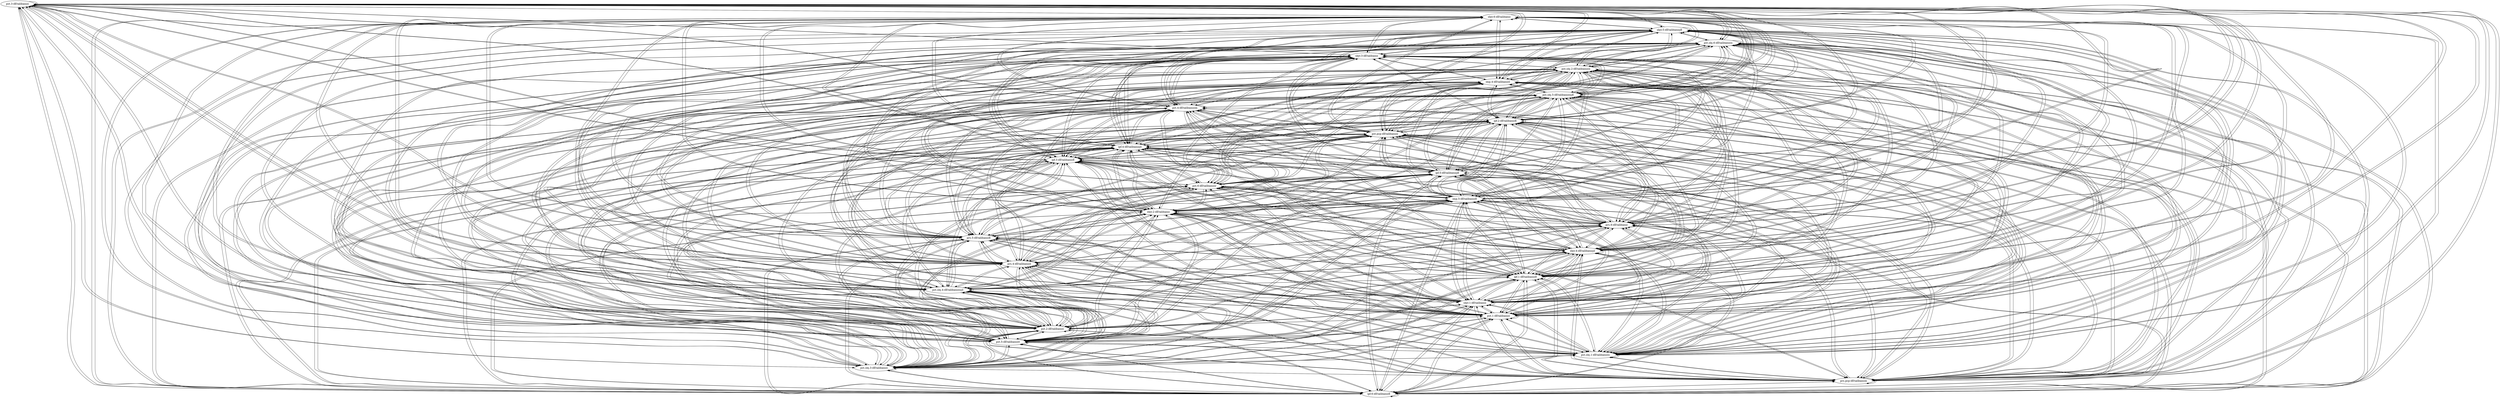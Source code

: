 digraph  {
	"pst.3-dEtalibanizi"	 [cell="pst.3",
		tense=pst,
		weight=0.04];
	"pst.3-dEtalibanizi" -> "pst.3-dEtalibanizi"	 [weight=0.04];
	"sbjv.6-dEtalibaniz"	 [cell="sbjv.6",
		tense=sbjv,
		weight=1.0];
	"pst.3-dEtalibanizi" -> "sbjv.6-dEtalibaniz"	 [weight=0.52];
	"ipf.6-dEtalibanizE"	 [cell="ipf.6",
		tense=ipf,
		weight=1.0];
	"pst.3-dEtalibanizi" -> "ipf.6-dEtalibanizE"	 [weight=0.52];
	"prs.pcp-dEtalibanizâ"	 [cell="prs.pcp",
		tense="prs.pcp",
		weight=1.0];
	"pst.3-dEtalibanizi" -> "prs.pcp-dEtalibanizâ"	 [weight=0.52];
	"pst.sbj.3-dEtalibanizi"	 [cell="pst.sbj.3",
		tense="pst.sbj",
		weight=0.04];
	"pst.3-dEtalibanizi" -> "pst.sbj.3-dEtalibanizi"	 [weight=0.04];
	"pst.sbj.1-dEtalibanizis"	 [cell="pst.sbj.1",
		tense="pst.sbj",
		weight=0.04];
	"pst.3-dEtalibanizi" -> "pst.sbj.1-dEtalibanizis"	 [weight=0.04];
	"pst.5-dEtalibanizit"	 [cell="pst.5",
		tense=pst,
		weight=0.04];
	"pst.3-dEtalibanizi" -> "pst.5-dEtalibanizit"	 [weight=0.04];
	"pst.2-dEtalibanizi"	 [cell="pst.2",
		tense=pst,
		weight=0.04];
	"pst.3-dEtalibanizi" -> "pst.2-dEtalibanizi"	 [weight=0.04];
	"pst.1-dEtalibanizi"	 [cell="pst.1",
		tense=pst,
		weight=0.04];
	"pst.3-dEtalibanizi" -> "pst.1-dEtalibanizi"	 [weight=0.04];
	"sbjv.1-dEtalibaniz"	 [cell="sbjv.1",
		tense=sbjv,
		weight=1.0];
	"pst.3-dEtalibanizi" -> "sbjv.1-dEtalibaniz"	 [weight=0.52];
	"pst.sbj.4-dEtalibanizisjô"	 [cell="pst.sbj.4",
		tense="pst.sbj",
		weight=0.04];
	"pst.3-dEtalibanizi" -> "pst.sbj.4-dEtalibanizisjô"	 [weight=0.04];
	"ipf.1-dEtalibanizE"	 [cell="ipf.1",
		tense=ipf,
		weight=1.0];
	"pst.3-dEtalibanizi" -> "ipf.1-dEtalibanizE"	 [weight=0.52];
	"prs.4-dEtalibanizô"	 [cell="prs.4",
		tense=prs,
		weight=1.0];
	"pst.3-dEtalibanizi" -> "prs.4-dEtalibanizô"	 [weight=0.52];
	"sbjv.4-dEtalibanizjô"	 [cell="sbjv.4",
		tense=sbjv,
		weight=1.0];
	"pst.3-dEtalibanizi" -> "sbjv.4-dEtalibanizjô"	 [weight=0.57];
	"prs.5-dEtalibanizE"	 [cell="prs.5",
		tense=prs,
		weight=1.0];
	"pst.3-dEtalibanizi" -> "prs.5-dEtalibanizE"	 [weight=0.41];
	"prs.6-dEtalibaniz"	 [cell="prs.6",
		tense=prs,
		weight=1.0];
	"pst.3-dEtalibanizi" -> "prs.6-dEtalibaniz"	 [weight=0.52];
	"sbjv.2-dEtalibaniz"	 [cell="sbjv.2",
		tense=sbjv,
		weight=1.0];
	"pst.3-dEtalibanizi" -> "sbjv.2-dEtalibaniz"	 [weight=0.52];
	"imp.5-dEtalibanizE"	 [cell="imp.5",
		tense=imp,
		weight=1.0];
	"pst.3-dEtalibanizi" -> "imp.5-dEtalibanizE"	 [weight=0.41];
	"pst.6-dEtalibanizir"	 [cell="pst.6",
		tense=pst,
		weight=0.04];
	"pst.3-dEtalibanizi" -> "pst.6-dEtalibanizir"	 [weight=0.04];
	"ipf.5-dEtalibanizjE"	 [cell="ipf.5",
		tense=ipf,
		weight=1.0];
	"pst.3-dEtalibanizi" -> "ipf.5-dEtalibanizjE"	 [weight=0.57];
	"ipf.3-dEtalibanizE"	 [cell="ipf.3",
		tense=ipf,
		weight=1.0];
	"pst.3-dEtalibanizi" -> "ipf.3-dEtalibanizE"	 [weight=0.52];
	"ipf.4-dEtalibanizjô"	 [cell="ipf.4",
		tense=ipf,
		weight=1.0];
	"pst.3-dEtalibanizi" -> "ipf.4-dEtalibanizjô"	 [weight=0.57];
	"pst.pcp-dEtalibanizy"	 [cell="pst.pcp",
		tense="pst.pcp",
		weight=0.03];
	"pst.3-dEtalibanizi" -> "pst.pcp-dEtalibanizy"	 [weight=0.0072];
	"ipf.2-dEtalibanizE"	 [cell="ipf.2",
		tense=ipf,
		weight=1.0];
	"pst.3-dEtalibanizi" -> "ipf.2-dEtalibanizE"	 [weight=0.52];
	"pst.4-dEtalibanizim"	 [cell="pst.4",
		tense=pst,
		weight=0.04];
	"pst.3-dEtalibanizi" -> "pst.4-dEtalibanizim"	 [weight=0.04];
	"pst.sbj.5-dEtalibanizisjE"	 [cell="pst.sbj.5",
		tense="pst.sbj",
		weight=0.04];
	"pst.3-dEtalibanizi" -> "pst.sbj.5-dEtalibanizisjE"	 [weight=0.04];
	"imp.4-dEtalibanizô"	 [cell="imp.4",
		tense=imp,
		weight=1.0];
	"pst.3-dEtalibanizi" -> "imp.4-dEtalibanizô"	 [weight=0.52];
	"pst.sbj.2-dEtalibanizis"	 [cell="pst.sbj.2",
		tense="pst.sbj",
		weight=0.04];
	"pst.3-dEtalibanizi" -> "pst.sbj.2-dEtalibanizis"	 [weight=0.04];
	"sbjv.3-dEtalibaniz"	 [cell="sbjv.3",
		tense=sbjv,
		weight=1.0];
	"pst.3-dEtalibanizi" -> "sbjv.3-dEtalibaniz"	 [weight=0.52];
	"pst.sbj.6-dEtalibanizis"	 [cell="pst.sbj.6",
		tense="pst.sbj",
		weight=0.04];
	"pst.3-dEtalibanizi" -> "pst.sbj.6-dEtalibanizis"	 [weight=0.04];
	"sbjv.5-dEtalibanizjE"	 [cell="sbjv.5",
		tense=sbjv,
		weight=1.0];
	"pst.3-dEtalibanizi" -> "sbjv.5-dEtalibanizjE"	 [weight=0.57];
	"sbjv.6-dEtalibaniz" -> "pst.3-dEtalibanizi"	 [weight=0.002];
	"sbjv.6-dEtalibaniz" -> "sbjv.6-dEtalibaniz"	 [weight=1.0];
	"sbjv.6-dEtalibaniz" -> "ipf.6-dEtalibanizE"	 [weight=1.0];
	"sbjv.6-dEtalibaniz" -> "prs.pcp-dEtalibanizâ"	 [weight=1.0];
	"sbjv.6-dEtalibaniz" -> "pst.sbj.3-dEtalibanizi"	 [weight=0.002];
	"sbjv.6-dEtalibaniz" -> "pst.sbj.1-dEtalibanizis"	 [weight=0.002];
	"sbjv.6-dEtalibaniz" -> "pst.5-dEtalibanizit"	 [weight=0.002];
	"sbjv.6-dEtalibaniz" -> "pst.2-dEtalibanizi"	 [weight=0.002];
	"sbjv.6-dEtalibaniz" -> "pst.1-dEtalibanizi"	 [weight=0.002];
	"sbjv.6-dEtalibaniz" -> "sbjv.1-dEtalibaniz"	 [weight=1.0];
	"sbjv.6-dEtalibaniz" -> "pst.sbj.4-dEtalibanizisjô"	 [weight=0.002];
	"sbjv.6-dEtalibaniz" -> "ipf.1-dEtalibanizE"	 [weight=1.0];
	"sbjv.6-dEtalibaniz" -> "prs.4-dEtalibanizô"	 [weight=1.0];
	"sbjv.6-dEtalibaniz" -> "sbjv.4-dEtalibanizjô"	 [weight=1.0];
	"sbjv.6-dEtalibaniz" -> "prs.5-dEtalibanizE"	 [weight=1.0];
	"sbjv.6-dEtalibaniz" -> "prs.6-dEtalibaniz"	 [weight=1.0];
	"sbjv.6-dEtalibaniz" -> "sbjv.2-dEtalibaniz"	 [weight=1.0];
	"sbjv.6-dEtalibaniz" -> "imp.5-dEtalibanizE"	 [weight=1.0];
	"sbjv.6-dEtalibaniz" -> "pst.6-dEtalibanizir"	 [weight=0.002];
	"sbjv.6-dEtalibaniz" -> "ipf.5-dEtalibanizjE"	 [weight=1.0];
	"sbjv.6-dEtalibaniz" -> "ipf.3-dEtalibanizE"	 [weight=1.0];
	"sbjv.6-dEtalibaniz" -> "ipf.4-dEtalibanizjô"	 [weight=1.0];
	"sbjv.6-dEtalibaniz" -> "pst.pcp-dEtalibanizy"	 [weight=0.0009];
	"sbjv.6-dEtalibaniz" -> "ipf.2-dEtalibanizE"	 [weight=1.0];
	"sbjv.6-dEtalibaniz" -> "pst.4-dEtalibanizim"	 [weight=0.002];
	"sbjv.6-dEtalibaniz" -> "pst.sbj.5-dEtalibanizisjE"	 [weight=0.002];
	"sbjv.6-dEtalibaniz" -> "imp.4-dEtalibanizô"	 [weight=1.0];
	"sbjv.6-dEtalibaniz" -> "pst.sbj.2-dEtalibanizis"	 [weight=0.002];
	"sbjv.6-dEtalibaniz" -> "sbjv.3-dEtalibaniz"	 [weight=1.0];
	"sbjv.6-dEtalibaniz" -> "pst.sbj.6-dEtalibanizis"	 [weight=0.002];
	"sbjv.6-dEtalibaniz" -> "sbjv.5-dEtalibanizjE"	 [weight=1.0];
	"ipf.6-dEtalibanizE" -> "pst.3-dEtalibanizi"	 [weight=0.0016];
	"ipf.6-dEtalibanizE" -> "sbjv.6-dEtalibaniz"	 [weight=1.0];
	"ipf.6-dEtalibanizE" -> "ipf.6-dEtalibanizE"	 [weight=1.0];
	"ipf.6-dEtalibanizE" -> "prs.pcp-dEtalibanizâ"	 [weight=1.0];
	"ipf.6-dEtalibanizE" -> "pst.sbj.3-dEtalibanizi"	 [weight=0.0016];
	"ipf.6-dEtalibanizE" -> "pst.sbj.1-dEtalibanizis"	 [weight=0.0016];
	"ipf.6-dEtalibanizE" -> "pst.5-dEtalibanizit"	 [weight=0.0016];
	"ipf.6-dEtalibanizE" -> "pst.2-dEtalibanizi"	 [weight=0.0016];
	"ipf.6-dEtalibanizE" -> "pst.1-dEtalibanizi"	 [weight=0.0016];
	"ipf.6-dEtalibanizE" -> "sbjv.1-dEtalibaniz"	 [weight=1.0];
	"ipf.6-dEtalibanizE" -> "pst.sbj.4-dEtalibanizisjô"	 [weight=0.0016];
	"ipf.6-dEtalibanizE" -> "ipf.1-dEtalibanizE"	 [weight=1.0];
	"ipf.6-dEtalibanizE" -> "prs.4-dEtalibanizô"	 [weight=1.0];
	"ipf.6-dEtalibanizE" -> "sbjv.4-dEtalibanizjô"	 [weight=1.0];
	"ipf.6-dEtalibanizE" -> "prs.5-dEtalibanizE"	 [weight=1.0];
	"ipf.6-dEtalibanizE" -> "prs.6-dEtalibaniz"	 [weight=1.0];
	"ipf.6-dEtalibanizE" -> "sbjv.2-dEtalibaniz"	 [weight=1.0];
	"ipf.6-dEtalibanizE" -> "imp.5-dEtalibanizE"	 [weight=1.0];
	"ipf.6-dEtalibanizE" -> "pst.6-dEtalibanizir"	 [weight=0.0016];
	"ipf.6-dEtalibanizE" -> "ipf.5-dEtalibanizjE"	 [weight=1.0];
	"ipf.6-dEtalibanizE" -> "ipf.3-dEtalibanizE"	 [weight=1.0];
	"ipf.6-dEtalibanizE" -> "ipf.4-dEtalibanizjô"	 [weight=1.0];
	"ipf.6-dEtalibanizE" -> "pst.pcp-dEtalibanizy"	 [weight=0.0009];
	"ipf.6-dEtalibanizE" -> "ipf.2-dEtalibanizE"	 [weight=1.0];
	"ipf.6-dEtalibanizE" -> "pst.4-dEtalibanizim"	 [weight=0.0016];
	"ipf.6-dEtalibanizE" -> "pst.sbj.5-dEtalibanizisjE"	 [weight=0.0016];
	"ipf.6-dEtalibanizE" -> "imp.4-dEtalibanizô"	 [weight=1.0];
	"ipf.6-dEtalibanizE" -> "pst.sbj.2-dEtalibanizis"	 [weight=0.0016];
	"ipf.6-dEtalibanizE" -> "sbjv.3-dEtalibaniz"	 [weight=1.0];
	"ipf.6-dEtalibanizE" -> "pst.sbj.6-dEtalibanizis"	 [weight=0.0016];
	"ipf.6-dEtalibanizE" -> "sbjv.5-dEtalibanizjE"	 [weight=1.0];
	"prs.pcp-dEtalibanizâ" -> "pst.3-dEtalibanizi"	 [weight=0.0016];
	"prs.pcp-dEtalibanizâ" -> "sbjv.6-dEtalibaniz"	 [weight=1.0];
	"prs.pcp-dEtalibanizâ" -> "ipf.6-dEtalibanizE"	 [weight=1.0];
	"prs.pcp-dEtalibanizâ" -> "prs.pcp-dEtalibanizâ"	 [weight=1.0];
	"prs.pcp-dEtalibanizâ" -> "pst.sbj.3-dEtalibanizi"	 [weight=0.0016];
	"prs.pcp-dEtalibanizâ" -> "pst.sbj.1-dEtalibanizis"	 [weight=0.0016];
	"prs.pcp-dEtalibanizâ" -> "pst.5-dEtalibanizit"	 [weight=0.0016];
	"prs.pcp-dEtalibanizâ" -> "pst.2-dEtalibanizi"	 [weight=0.0016];
	"prs.pcp-dEtalibanizâ" -> "pst.1-dEtalibanizi"	 [weight=0.0016];
	"prs.pcp-dEtalibanizâ" -> "sbjv.1-dEtalibaniz"	 [weight=1.0];
	"prs.pcp-dEtalibanizâ" -> "pst.sbj.4-dEtalibanizisjô"	 [weight=0.0016];
	"prs.pcp-dEtalibanizâ" -> "ipf.1-dEtalibanizE"	 [weight=1.0];
	"prs.pcp-dEtalibanizâ" -> "prs.4-dEtalibanizô"	 [weight=1.0];
	"prs.pcp-dEtalibanizâ" -> "sbjv.4-dEtalibanizjô"	 [weight=1.0];
	"prs.pcp-dEtalibanizâ" -> "prs.5-dEtalibanizE"	 [weight=1.0];
	"prs.pcp-dEtalibanizâ" -> "prs.6-dEtalibaniz"	 [weight=1.0];
	"prs.pcp-dEtalibanizâ" -> "sbjv.2-dEtalibaniz"	 [weight=1.0];
	"prs.pcp-dEtalibanizâ" -> "imp.5-dEtalibanizE"	 [weight=1.0];
	"prs.pcp-dEtalibanizâ" -> "pst.6-dEtalibanizir"	 [weight=0.0016];
	"prs.pcp-dEtalibanizâ" -> "ipf.5-dEtalibanizjE"	 [weight=1.0];
	"prs.pcp-dEtalibanizâ" -> "ipf.3-dEtalibanizE"	 [weight=1.0];
	"prs.pcp-dEtalibanizâ" -> "ipf.4-dEtalibanizjô"	 [weight=1.0];
	"prs.pcp-dEtalibanizâ" -> "pst.pcp-dEtalibanizy"	 [weight=0.0009];
	"prs.pcp-dEtalibanizâ" -> "ipf.2-dEtalibanizE"	 [weight=1.0];
	"prs.pcp-dEtalibanizâ" -> "pst.4-dEtalibanizim"	 [weight=0.0016];
	"prs.pcp-dEtalibanizâ" -> "pst.sbj.5-dEtalibanizisjE"	 [weight=0.0016];
	"prs.pcp-dEtalibanizâ" -> "imp.4-dEtalibanizô"	 [weight=1.0];
	"prs.pcp-dEtalibanizâ" -> "pst.sbj.2-dEtalibanizis"	 [weight=0.0016];
	"prs.pcp-dEtalibanizâ" -> "sbjv.3-dEtalibaniz"	 [weight=1.0];
	"prs.pcp-dEtalibanizâ" -> "pst.sbj.6-dEtalibanizis"	 [weight=0.0016];
	"prs.pcp-dEtalibanizâ" -> "sbjv.5-dEtalibanizjE"	 [weight=1.0];
	"pst.sbj.3-dEtalibanizi" -> "pst.3-dEtalibanizi"	 [weight=0.04];
	"pst.sbj.3-dEtalibanizi" -> "sbjv.6-dEtalibaniz"	 [weight=0.52];
	"pst.sbj.3-dEtalibanizi" -> "ipf.6-dEtalibanizE"	 [weight=0.52];
	"pst.sbj.3-dEtalibanizi" -> "prs.pcp-dEtalibanizâ"	 [weight=0.52];
	"pst.sbj.3-dEtalibanizi" -> "pst.sbj.3-dEtalibanizi"	 [weight=0.04];
	"pst.sbj.3-dEtalibanizi" -> "pst.sbj.1-dEtalibanizis"	 [weight=0.04];
	"pst.sbj.3-dEtalibanizi" -> "pst.5-dEtalibanizit"	 [weight=0.04];
	"pst.sbj.3-dEtalibanizi" -> "pst.2-dEtalibanizi"	 [weight=0.04];
	"pst.sbj.3-dEtalibanizi" -> "pst.1-dEtalibanizi"	 [weight=0.04];
	"pst.sbj.3-dEtalibanizi" -> "sbjv.1-dEtalibaniz"	 [weight=0.52];
	"pst.sbj.3-dEtalibanizi" -> "pst.sbj.4-dEtalibanizisjô"	 [weight=0.04];
	"pst.sbj.3-dEtalibanizi" -> "ipf.1-dEtalibanizE"	 [weight=0.52];
	"pst.sbj.3-dEtalibanizi" -> "prs.4-dEtalibanizô"	 [weight=0.52];
	"pst.sbj.3-dEtalibanizi" -> "sbjv.4-dEtalibanizjô"	 [weight=0.57];
	"pst.sbj.3-dEtalibanizi" -> "prs.5-dEtalibanizE"	 [weight=0.41];
	"pst.sbj.3-dEtalibanizi" -> "prs.6-dEtalibaniz"	 [weight=0.52];
	"pst.sbj.3-dEtalibanizi" -> "sbjv.2-dEtalibaniz"	 [weight=0.52];
	"pst.sbj.3-dEtalibanizi" -> "imp.5-dEtalibanizE"	 [weight=0.41];
	"pst.sbj.3-dEtalibanizi" -> "pst.6-dEtalibanizir"	 [weight=0.04];
	"pst.sbj.3-dEtalibanizi" -> "ipf.5-dEtalibanizjE"	 [weight=0.57];
	"pst.sbj.3-dEtalibanizi" -> "ipf.3-dEtalibanizE"	 [weight=0.52];
	"pst.sbj.3-dEtalibanizi" -> "ipf.4-dEtalibanizjô"	 [weight=0.57];
	"pst.sbj.3-dEtalibanizi" -> "pst.pcp-dEtalibanizy"	 [weight=0.0072];
	"pst.sbj.3-dEtalibanizi" -> "ipf.2-dEtalibanizE"	 [weight=0.52];
	"pst.sbj.3-dEtalibanizi" -> "pst.4-dEtalibanizim"	 [weight=0.04];
	"pst.sbj.3-dEtalibanizi" -> "pst.sbj.5-dEtalibanizisjE"	 [weight=0.04];
	"pst.sbj.3-dEtalibanizi" -> "imp.4-dEtalibanizô"	 [weight=0.52];
	"pst.sbj.3-dEtalibanizi" -> "pst.sbj.2-dEtalibanizis"	 [weight=0.04];
	"pst.sbj.3-dEtalibanizi" -> "sbjv.3-dEtalibaniz"	 [weight=0.52];
	"pst.sbj.3-dEtalibanizi" -> "pst.sbj.6-dEtalibanizis"	 [weight=0.04];
	"pst.sbj.3-dEtalibanizi" -> "sbjv.5-dEtalibanizjE"	 [weight=0.57];
	"pst.sbj.1-dEtalibanizis" -> "pst.3-dEtalibanizi"	 [weight=0.04];
	"pst.sbj.1-dEtalibanizis" -> "sbjv.6-dEtalibaniz"	 [weight=0.52];
	"pst.sbj.1-dEtalibanizis" -> "ipf.6-dEtalibanizE"	 [weight=0.52];
	"pst.sbj.1-dEtalibanizis" -> "prs.pcp-dEtalibanizâ"	 [weight=0.52];
	"pst.sbj.1-dEtalibanizis" -> "pst.sbj.3-dEtalibanizi"	 [weight=0.04];
	"pst.sbj.1-dEtalibanizis" -> "pst.sbj.1-dEtalibanizis"	 [weight=0.04];
	"pst.sbj.1-dEtalibanizis" -> "pst.5-dEtalibanizit"	 [weight=0.04];
	"pst.sbj.1-dEtalibanizis" -> "pst.2-dEtalibanizi"	 [weight=0.04];
	"pst.sbj.1-dEtalibanizis" -> "pst.1-dEtalibanizi"	 [weight=0.04];
	"pst.sbj.1-dEtalibanizis" -> "sbjv.1-dEtalibaniz"	 [weight=0.52];
	"pst.sbj.1-dEtalibanizis" -> "pst.sbj.4-dEtalibanizisjô"	 [weight=0.04];
	"pst.sbj.1-dEtalibanizis" -> "ipf.1-dEtalibanizE"	 [weight=0.52];
	"pst.sbj.1-dEtalibanizis" -> "prs.4-dEtalibanizô"	 [weight=0.52];
	"pst.sbj.1-dEtalibanizis" -> "sbjv.4-dEtalibanizjô"	 [weight=0.57];
	"pst.sbj.1-dEtalibanizis" -> "prs.5-dEtalibanizE"	 [weight=0.41];
	"pst.sbj.1-dEtalibanizis" -> "prs.6-dEtalibaniz"	 [weight=0.52];
	"pst.sbj.1-dEtalibanizis" -> "sbjv.2-dEtalibaniz"	 [weight=0.52];
	"pst.sbj.1-dEtalibanizis" -> "imp.5-dEtalibanizE"	 [weight=0.41];
	"pst.sbj.1-dEtalibanizis" -> "pst.6-dEtalibanizir"	 [weight=0.04];
	"pst.sbj.1-dEtalibanizis" -> "ipf.5-dEtalibanizjE"	 [weight=0.57];
	"pst.sbj.1-dEtalibanizis" -> "ipf.3-dEtalibanizE"	 [weight=0.52];
	"pst.sbj.1-dEtalibanizis" -> "ipf.4-dEtalibanizjô"	 [weight=0.57];
	"pst.sbj.1-dEtalibanizis" -> "pst.pcp-dEtalibanizy"	 [weight=0.0072];
	"pst.sbj.1-dEtalibanizis" -> "ipf.2-dEtalibanizE"	 [weight=0.52];
	"pst.sbj.1-dEtalibanizis" -> "pst.4-dEtalibanizim"	 [weight=0.04];
	"pst.sbj.1-dEtalibanizis" -> "pst.sbj.5-dEtalibanizisjE"	 [weight=0.04];
	"pst.sbj.1-dEtalibanizis" -> "imp.4-dEtalibanizô"	 [weight=0.52];
	"pst.sbj.1-dEtalibanizis" -> "pst.sbj.2-dEtalibanizis"	 [weight=0.04];
	"pst.sbj.1-dEtalibanizis" -> "sbjv.3-dEtalibaniz"	 [weight=0.52];
	"pst.sbj.1-dEtalibanizis" -> "pst.sbj.6-dEtalibanizis"	 [weight=0.04];
	"pst.sbj.1-dEtalibanizis" -> "sbjv.5-dEtalibanizjE"	 [weight=0.57];
	"pst.5-dEtalibanizit" -> "pst.3-dEtalibanizi"	 [weight=0.04];
	"pst.5-dEtalibanizit" -> "sbjv.6-dEtalibaniz"	 [weight=0.52];
	"pst.5-dEtalibanizit" -> "ipf.6-dEtalibanizE"	 [weight=0.52];
	"pst.5-dEtalibanizit" -> "prs.pcp-dEtalibanizâ"	 [weight=0.52];
	"pst.5-dEtalibanizit" -> "pst.sbj.3-dEtalibanizi"	 [weight=0.04];
	"pst.5-dEtalibanizit" -> "pst.sbj.1-dEtalibanizis"	 [weight=0.04];
	"pst.5-dEtalibanizit" -> "pst.5-dEtalibanizit"	 [weight=0.04];
	"pst.5-dEtalibanizit" -> "pst.2-dEtalibanizi"	 [weight=0.04];
	"pst.5-dEtalibanizit" -> "pst.1-dEtalibanizi"	 [weight=0.04];
	"pst.5-dEtalibanizit" -> "sbjv.1-dEtalibaniz"	 [weight=0.52];
	"pst.5-dEtalibanizit" -> "pst.sbj.4-dEtalibanizisjô"	 [weight=0.04];
	"pst.5-dEtalibanizit" -> "ipf.1-dEtalibanizE"	 [weight=0.52];
	"pst.5-dEtalibanizit" -> "prs.4-dEtalibanizô"	 [weight=0.52];
	"pst.5-dEtalibanizit" -> "sbjv.4-dEtalibanizjô"	 [weight=0.57];
	"pst.5-dEtalibanizit" -> "prs.5-dEtalibanizE"	 [weight=0.41];
	"pst.5-dEtalibanizit" -> "prs.6-dEtalibaniz"	 [weight=0.52];
	"pst.5-dEtalibanizit" -> "sbjv.2-dEtalibaniz"	 [weight=0.52];
	"pst.5-dEtalibanizit" -> "imp.5-dEtalibanizE"	 [weight=0.41];
	"pst.5-dEtalibanizit" -> "pst.6-dEtalibanizir"	 [weight=0.04];
	"pst.5-dEtalibanizit" -> "ipf.5-dEtalibanizjE"	 [weight=0.57];
	"pst.5-dEtalibanizit" -> "ipf.3-dEtalibanizE"	 [weight=0.52];
	"pst.5-dEtalibanizit" -> "ipf.4-dEtalibanizjô"	 [weight=0.57];
	"pst.5-dEtalibanizit" -> "pst.pcp-dEtalibanizy"	 [weight=0.0072];
	"pst.5-dEtalibanizit" -> "ipf.2-dEtalibanizE"	 [weight=0.52];
	"pst.5-dEtalibanizit" -> "pst.4-dEtalibanizim"	 [weight=0.04];
	"pst.5-dEtalibanizit" -> "pst.sbj.5-dEtalibanizisjE"	 [weight=0.04];
	"pst.5-dEtalibanizit" -> "imp.4-dEtalibanizô"	 [weight=0.52];
	"pst.5-dEtalibanizit" -> "pst.sbj.2-dEtalibanizis"	 [weight=0.04];
	"pst.5-dEtalibanizit" -> "sbjv.3-dEtalibaniz"	 [weight=0.52];
	"pst.5-dEtalibanizit" -> "pst.sbj.6-dEtalibanizis"	 [weight=0.04];
	"pst.5-dEtalibanizit" -> "sbjv.5-dEtalibanizjE"	 [weight=0.57];
	"pst.2-dEtalibanizi" -> "pst.3-dEtalibanizi"	 [weight=0.04];
	"pst.2-dEtalibanizi" -> "sbjv.6-dEtalibaniz"	 [weight=0.52];
	"pst.2-dEtalibanizi" -> "ipf.6-dEtalibanizE"	 [weight=0.52];
	"pst.2-dEtalibanizi" -> "prs.pcp-dEtalibanizâ"	 [weight=0.52];
	"pst.2-dEtalibanizi" -> "pst.sbj.3-dEtalibanizi"	 [weight=0.04];
	"pst.2-dEtalibanizi" -> "pst.sbj.1-dEtalibanizis"	 [weight=0.04];
	"pst.2-dEtalibanizi" -> "pst.5-dEtalibanizit"	 [weight=0.04];
	"pst.2-dEtalibanizi" -> "pst.2-dEtalibanizi"	 [weight=0.04];
	"pst.2-dEtalibanizi" -> "pst.1-dEtalibanizi"	 [weight=0.04];
	"pst.2-dEtalibanizi" -> "sbjv.1-dEtalibaniz"	 [weight=0.52];
	"pst.2-dEtalibanizi" -> "pst.sbj.4-dEtalibanizisjô"	 [weight=0.04];
	"pst.2-dEtalibanizi" -> "ipf.1-dEtalibanizE"	 [weight=0.52];
	"pst.2-dEtalibanizi" -> "prs.4-dEtalibanizô"	 [weight=0.52];
	"pst.2-dEtalibanizi" -> "sbjv.4-dEtalibanizjô"	 [weight=0.57];
	"pst.2-dEtalibanizi" -> "prs.5-dEtalibanizE"	 [weight=0.41];
	"pst.2-dEtalibanizi" -> "prs.6-dEtalibaniz"	 [weight=0.52];
	"pst.2-dEtalibanizi" -> "sbjv.2-dEtalibaniz"	 [weight=0.52];
	"pst.2-dEtalibanizi" -> "imp.5-dEtalibanizE"	 [weight=0.41];
	"pst.2-dEtalibanizi" -> "pst.6-dEtalibanizir"	 [weight=0.04];
	"pst.2-dEtalibanizi" -> "ipf.5-dEtalibanizjE"	 [weight=0.57];
	"pst.2-dEtalibanizi" -> "ipf.3-dEtalibanizE"	 [weight=0.52];
	"pst.2-dEtalibanizi" -> "ipf.4-dEtalibanizjô"	 [weight=0.57];
	"pst.2-dEtalibanizi" -> "pst.pcp-dEtalibanizy"	 [weight=0.0072];
	"pst.2-dEtalibanizi" -> "ipf.2-dEtalibanizE"	 [weight=0.52];
	"pst.2-dEtalibanizi" -> "pst.4-dEtalibanizim"	 [weight=0.04];
	"pst.2-dEtalibanizi" -> "pst.sbj.5-dEtalibanizisjE"	 [weight=0.04];
	"pst.2-dEtalibanizi" -> "imp.4-dEtalibanizô"	 [weight=0.52];
	"pst.2-dEtalibanizi" -> "pst.sbj.2-dEtalibanizis"	 [weight=0.04];
	"pst.2-dEtalibanizi" -> "sbjv.3-dEtalibaniz"	 [weight=0.52];
	"pst.2-dEtalibanizi" -> "pst.sbj.6-dEtalibanizis"	 [weight=0.04];
	"pst.2-dEtalibanizi" -> "sbjv.5-dEtalibanizjE"	 [weight=0.57];
	"pst.1-dEtalibanizi" -> "pst.3-dEtalibanizi"	 [weight=0.04];
	"pst.1-dEtalibanizi" -> "sbjv.6-dEtalibaniz"	 [weight=0.52];
	"pst.1-dEtalibanizi" -> "ipf.6-dEtalibanizE"	 [weight=0.52];
	"pst.1-dEtalibanizi" -> "prs.pcp-dEtalibanizâ"	 [weight=0.52];
	"pst.1-dEtalibanizi" -> "pst.sbj.3-dEtalibanizi"	 [weight=0.04];
	"pst.1-dEtalibanizi" -> "pst.sbj.1-dEtalibanizis"	 [weight=0.04];
	"pst.1-dEtalibanizi" -> "pst.5-dEtalibanizit"	 [weight=0.04];
	"pst.1-dEtalibanizi" -> "pst.2-dEtalibanizi"	 [weight=0.04];
	"pst.1-dEtalibanizi" -> "pst.1-dEtalibanizi"	 [weight=0.04];
	"pst.1-dEtalibanizi" -> "sbjv.1-dEtalibaniz"	 [weight=0.52];
	"pst.1-dEtalibanizi" -> "pst.sbj.4-dEtalibanizisjô"	 [weight=0.04];
	"pst.1-dEtalibanizi" -> "ipf.1-dEtalibanizE"	 [weight=0.52];
	"pst.1-dEtalibanizi" -> "prs.4-dEtalibanizô"	 [weight=0.52];
	"pst.1-dEtalibanizi" -> "sbjv.4-dEtalibanizjô"	 [weight=0.57];
	"pst.1-dEtalibanizi" -> "prs.5-dEtalibanizE"	 [weight=0.41];
	"pst.1-dEtalibanizi" -> "prs.6-dEtalibaniz"	 [weight=0.52];
	"pst.1-dEtalibanizi" -> "sbjv.2-dEtalibaniz"	 [weight=0.52];
	"pst.1-dEtalibanizi" -> "imp.5-dEtalibanizE"	 [weight=0.41];
	"pst.1-dEtalibanizi" -> "pst.6-dEtalibanizir"	 [weight=0.04];
	"pst.1-dEtalibanizi" -> "ipf.5-dEtalibanizjE"	 [weight=0.57];
	"pst.1-dEtalibanizi" -> "ipf.3-dEtalibanizE"	 [weight=0.52];
	"pst.1-dEtalibanizi" -> "ipf.4-dEtalibanizjô"	 [weight=0.57];
	"pst.1-dEtalibanizi" -> "pst.pcp-dEtalibanizy"	 [weight=0.0072];
	"pst.1-dEtalibanizi" -> "ipf.2-dEtalibanizE"	 [weight=0.52];
	"pst.1-dEtalibanizi" -> "pst.4-dEtalibanizim"	 [weight=0.04];
	"pst.1-dEtalibanizi" -> "pst.sbj.5-dEtalibanizisjE"	 [weight=0.04];
	"pst.1-dEtalibanizi" -> "imp.4-dEtalibanizô"	 [weight=0.52];
	"pst.1-dEtalibanizi" -> "pst.sbj.2-dEtalibanizis"	 [weight=0.04];
	"pst.1-dEtalibanizi" -> "sbjv.3-dEtalibaniz"	 [weight=0.52];
	"pst.1-dEtalibanizi" -> "pst.sbj.6-dEtalibanizis"	 [weight=0.04];
	"pst.1-dEtalibanizi" -> "sbjv.5-dEtalibanizjE"	 [weight=0.57];
	"sbjv.1-dEtalibaniz" -> "pst.3-dEtalibanizi"	 [weight=0.002];
	"sbjv.1-dEtalibaniz" -> "sbjv.6-dEtalibaniz"	 [weight=1.0];
	"sbjv.1-dEtalibaniz" -> "ipf.6-dEtalibanizE"	 [weight=1.0];
	"sbjv.1-dEtalibaniz" -> "prs.pcp-dEtalibanizâ"	 [weight=1.0];
	"sbjv.1-dEtalibaniz" -> "pst.sbj.3-dEtalibanizi"	 [weight=0.002];
	"sbjv.1-dEtalibaniz" -> "pst.sbj.1-dEtalibanizis"	 [weight=0.002];
	"sbjv.1-dEtalibaniz" -> "pst.5-dEtalibanizit"	 [weight=0.002];
	"sbjv.1-dEtalibaniz" -> "pst.2-dEtalibanizi"	 [weight=0.002];
	"sbjv.1-dEtalibaniz" -> "pst.1-dEtalibanizi"	 [weight=0.002];
	"sbjv.1-dEtalibaniz" -> "sbjv.1-dEtalibaniz"	 [weight=1.0];
	"sbjv.1-dEtalibaniz" -> "pst.sbj.4-dEtalibanizisjô"	 [weight=0.002];
	"sbjv.1-dEtalibaniz" -> "ipf.1-dEtalibanizE"	 [weight=1.0];
	"sbjv.1-dEtalibaniz" -> "prs.4-dEtalibanizô"	 [weight=1.0];
	"sbjv.1-dEtalibaniz" -> "sbjv.4-dEtalibanizjô"	 [weight=1.0];
	"sbjv.1-dEtalibaniz" -> "prs.5-dEtalibanizE"	 [weight=1.0];
	"sbjv.1-dEtalibaniz" -> "prs.6-dEtalibaniz"	 [weight=1.0];
	"sbjv.1-dEtalibaniz" -> "sbjv.2-dEtalibaniz"	 [weight=1.0];
	"sbjv.1-dEtalibaniz" -> "imp.5-dEtalibanizE"	 [weight=1.0];
	"sbjv.1-dEtalibaniz" -> "pst.6-dEtalibanizir"	 [weight=0.002];
	"sbjv.1-dEtalibaniz" -> "ipf.5-dEtalibanizjE"	 [weight=1.0];
	"sbjv.1-dEtalibaniz" -> "ipf.3-dEtalibanizE"	 [weight=1.0];
	"sbjv.1-dEtalibaniz" -> "ipf.4-dEtalibanizjô"	 [weight=1.0];
	"sbjv.1-dEtalibaniz" -> "pst.pcp-dEtalibanizy"	 [weight=0.0009];
	"sbjv.1-dEtalibaniz" -> "ipf.2-dEtalibanizE"	 [weight=1.0];
	"sbjv.1-dEtalibaniz" -> "pst.4-dEtalibanizim"	 [weight=0.002];
	"sbjv.1-dEtalibaniz" -> "pst.sbj.5-dEtalibanizisjE"	 [weight=0.002];
	"sbjv.1-dEtalibaniz" -> "imp.4-dEtalibanizô"	 [weight=1.0];
	"sbjv.1-dEtalibaniz" -> "pst.sbj.2-dEtalibanizis"	 [weight=0.002];
	"sbjv.1-dEtalibaniz" -> "sbjv.3-dEtalibaniz"	 [weight=1.0];
	"sbjv.1-dEtalibaniz" -> "pst.sbj.6-dEtalibanizis"	 [weight=0.002];
	"sbjv.1-dEtalibaniz" -> "sbjv.5-dEtalibanizjE"	 [weight=1.0];
	"pst.sbj.4-dEtalibanizisjô" -> "pst.3-dEtalibanizi"	 [weight=0.04];
	"pst.sbj.4-dEtalibanizisjô" -> "sbjv.6-dEtalibaniz"	 [weight=0.52];
	"pst.sbj.4-dEtalibanizisjô" -> "ipf.6-dEtalibanizE"	 [weight=0.52];
	"pst.sbj.4-dEtalibanizisjô" -> "prs.pcp-dEtalibanizâ"	 [weight=0.52];
	"pst.sbj.4-dEtalibanizisjô" -> "pst.sbj.3-dEtalibanizi"	 [weight=0.04];
	"pst.sbj.4-dEtalibanizisjô" -> "pst.sbj.1-dEtalibanizis"	 [weight=0.04];
	"pst.sbj.4-dEtalibanizisjô" -> "pst.5-dEtalibanizit"	 [weight=0.04];
	"pst.sbj.4-dEtalibanizisjô" -> "pst.2-dEtalibanizi"	 [weight=0.04];
	"pst.sbj.4-dEtalibanizisjô" -> "pst.1-dEtalibanizi"	 [weight=0.04];
	"pst.sbj.4-dEtalibanizisjô" -> "sbjv.1-dEtalibaniz"	 [weight=0.52];
	"pst.sbj.4-dEtalibanizisjô" -> "pst.sbj.4-dEtalibanizisjô"	 [weight=0.04];
	"pst.sbj.4-dEtalibanizisjô" -> "ipf.1-dEtalibanizE"	 [weight=0.52];
	"pst.sbj.4-dEtalibanizisjô" -> "prs.4-dEtalibanizô"	 [weight=0.52];
	"pst.sbj.4-dEtalibanizisjô" -> "sbjv.4-dEtalibanizjô"	 [weight=0.57];
	"pst.sbj.4-dEtalibanizisjô" -> "prs.5-dEtalibanizE"	 [weight=0.41];
	"pst.sbj.4-dEtalibanizisjô" -> "prs.6-dEtalibaniz"	 [weight=0.52];
	"pst.sbj.4-dEtalibanizisjô" -> "sbjv.2-dEtalibaniz"	 [weight=0.52];
	"pst.sbj.4-dEtalibanizisjô" -> "imp.5-dEtalibanizE"	 [weight=0.41];
	"pst.sbj.4-dEtalibanizisjô" -> "pst.6-dEtalibanizir"	 [weight=0.04];
	"pst.sbj.4-dEtalibanizisjô" -> "ipf.5-dEtalibanizjE"	 [weight=0.57];
	"pst.sbj.4-dEtalibanizisjô" -> "ipf.3-dEtalibanizE"	 [weight=0.52];
	"pst.sbj.4-dEtalibanizisjô" -> "ipf.4-dEtalibanizjô"	 [weight=0.57];
	"pst.sbj.4-dEtalibanizisjô" -> "pst.pcp-dEtalibanizy"	 [weight=0.0072];
	"pst.sbj.4-dEtalibanizisjô" -> "ipf.2-dEtalibanizE"	 [weight=0.52];
	"pst.sbj.4-dEtalibanizisjô" -> "pst.4-dEtalibanizim"	 [weight=0.04];
	"pst.sbj.4-dEtalibanizisjô" -> "pst.sbj.5-dEtalibanizisjE"	 [weight=0.04];
	"pst.sbj.4-dEtalibanizisjô" -> "imp.4-dEtalibanizô"	 [weight=0.52];
	"pst.sbj.4-dEtalibanizisjô" -> "pst.sbj.2-dEtalibanizis"	 [weight=0.04];
	"pst.sbj.4-dEtalibanizisjô" -> "sbjv.3-dEtalibaniz"	 [weight=0.52];
	"pst.sbj.4-dEtalibanizisjô" -> "pst.sbj.6-dEtalibanizis"	 [weight=0.04];
	"pst.sbj.4-dEtalibanizisjô" -> "sbjv.5-dEtalibanizjE"	 [weight=0.57];
	"ipf.1-dEtalibanizE" -> "pst.3-dEtalibanizi"	 [weight=0.0016];
	"ipf.1-dEtalibanizE" -> "sbjv.6-dEtalibaniz"	 [weight=1.0];
	"ipf.1-dEtalibanizE" -> "ipf.6-dEtalibanizE"	 [weight=1.0];
	"ipf.1-dEtalibanizE" -> "prs.pcp-dEtalibanizâ"	 [weight=1.0];
	"ipf.1-dEtalibanizE" -> "pst.sbj.3-dEtalibanizi"	 [weight=0.0016];
	"ipf.1-dEtalibanizE" -> "pst.sbj.1-dEtalibanizis"	 [weight=0.0016];
	"ipf.1-dEtalibanizE" -> "pst.5-dEtalibanizit"	 [weight=0.0016];
	"ipf.1-dEtalibanizE" -> "pst.2-dEtalibanizi"	 [weight=0.0016];
	"ipf.1-dEtalibanizE" -> "pst.1-dEtalibanizi"	 [weight=0.0016];
	"ipf.1-dEtalibanizE" -> "sbjv.1-dEtalibaniz"	 [weight=1.0];
	"ipf.1-dEtalibanizE" -> "pst.sbj.4-dEtalibanizisjô"	 [weight=0.0016];
	"ipf.1-dEtalibanizE" -> "ipf.1-dEtalibanizE"	 [weight=1.0];
	"ipf.1-dEtalibanizE" -> "prs.4-dEtalibanizô"	 [weight=1.0];
	"ipf.1-dEtalibanizE" -> "sbjv.4-dEtalibanizjô"	 [weight=1.0];
	"ipf.1-dEtalibanizE" -> "prs.5-dEtalibanizE"	 [weight=1.0];
	"ipf.1-dEtalibanizE" -> "prs.6-dEtalibaniz"	 [weight=1.0];
	"ipf.1-dEtalibanizE" -> "sbjv.2-dEtalibaniz"	 [weight=1.0];
	"ipf.1-dEtalibanizE" -> "imp.5-dEtalibanizE"	 [weight=1.0];
	"ipf.1-dEtalibanizE" -> "pst.6-dEtalibanizir"	 [weight=0.0016];
	"ipf.1-dEtalibanizE" -> "ipf.5-dEtalibanizjE"	 [weight=1.0];
	"ipf.1-dEtalibanizE" -> "ipf.3-dEtalibanizE"	 [weight=1.0];
	"ipf.1-dEtalibanizE" -> "ipf.4-dEtalibanizjô"	 [weight=1.0];
	"ipf.1-dEtalibanizE" -> "pst.pcp-dEtalibanizy"	 [weight=0.0009];
	"ipf.1-dEtalibanizE" -> "ipf.2-dEtalibanizE"	 [weight=1.0];
	"ipf.1-dEtalibanizE" -> "pst.4-dEtalibanizim"	 [weight=0.0016];
	"ipf.1-dEtalibanizE" -> "pst.sbj.5-dEtalibanizisjE"	 [weight=0.0016];
	"ipf.1-dEtalibanizE" -> "imp.4-dEtalibanizô"	 [weight=1.0];
	"ipf.1-dEtalibanizE" -> "pst.sbj.2-dEtalibanizis"	 [weight=0.0016];
	"ipf.1-dEtalibanizE" -> "sbjv.3-dEtalibaniz"	 [weight=1.0];
	"ipf.1-dEtalibanizE" -> "pst.sbj.6-dEtalibanizis"	 [weight=0.0016];
	"ipf.1-dEtalibanizE" -> "sbjv.5-dEtalibanizjE"	 [weight=1.0];
	"prs.4-dEtalibanizô" -> "pst.3-dEtalibanizi"	 [weight=0.0016];
	"prs.4-dEtalibanizô" -> "sbjv.6-dEtalibaniz"	 [weight=1.0];
	"prs.4-dEtalibanizô" -> "ipf.6-dEtalibanizE"	 [weight=1.0];
	"prs.4-dEtalibanizô" -> "prs.pcp-dEtalibanizâ"	 [weight=1.0];
	"prs.4-dEtalibanizô" -> "pst.sbj.3-dEtalibanizi"	 [weight=0.0016];
	"prs.4-dEtalibanizô" -> "pst.sbj.1-dEtalibanizis"	 [weight=0.0016];
	"prs.4-dEtalibanizô" -> "pst.5-dEtalibanizit"	 [weight=0.0016];
	"prs.4-dEtalibanizô" -> "pst.2-dEtalibanizi"	 [weight=0.0016];
	"prs.4-dEtalibanizô" -> "pst.1-dEtalibanizi"	 [weight=0.0016];
	"prs.4-dEtalibanizô" -> "sbjv.1-dEtalibaniz"	 [weight=1.0];
	"prs.4-dEtalibanizô" -> "pst.sbj.4-dEtalibanizisjô"	 [weight=0.0016];
	"prs.4-dEtalibanizô" -> "ipf.1-dEtalibanizE"	 [weight=1.0];
	"prs.4-dEtalibanizô" -> "prs.4-dEtalibanizô"	 [weight=1.0];
	"prs.4-dEtalibanizô" -> "sbjv.4-dEtalibanizjô"	 [weight=1.0];
	"prs.4-dEtalibanizô" -> "prs.5-dEtalibanizE"	 [weight=1.0];
	"prs.4-dEtalibanizô" -> "prs.6-dEtalibaniz"	 [weight=1.0];
	"prs.4-dEtalibanizô" -> "sbjv.2-dEtalibaniz"	 [weight=1.0];
	"prs.4-dEtalibanizô" -> "imp.5-dEtalibanizE"	 [weight=1.0];
	"prs.4-dEtalibanizô" -> "pst.6-dEtalibanizir"	 [weight=0.0016];
	"prs.4-dEtalibanizô" -> "ipf.5-dEtalibanizjE"	 [weight=1.0];
	"prs.4-dEtalibanizô" -> "ipf.3-dEtalibanizE"	 [weight=1.0];
	"prs.4-dEtalibanizô" -> "ipf.4-dEtalibanizjô"	 [weight=1.0];
	"prs.4-dEtalibanizô" -> "pst.pcp-dEtalibanizy"	 [weight=0.0009];
	"prs.4-dEtalibanizô" -> "ipf.2-dEtalibanizE"	 [weight=1.0];
	"prs.4-dEtalibanizô" -> "pst.4-dEtalibanizim"	 [weight=0.0016];
	"prs.4-dEtalibanizô" -> "pst.sbj.5-dEtalibanizisjE"	 [weight=0.0016];
	"prs.4-dEtalibanizô" -> "imp.4-dEtalibanizô"	 [weight=1.0];
	"prs.4-dEtalibanizô" -> "pst.sbj.2-dEtalibanizis"	 [weight=0.0016];
	"prs.4-dEtalibanizô" -> "sbjv.3-dEtalibaniz"	 [weight=1.0];
	"prs.4-dEtalibanizô" -> "pst.sbj.6-dEtalibanizis"	 [weight=0.0016];
	"prs.4-dEtalibanizô" -> "sbjv.5-dEtalibanizjE"	 [weight=1.0];
	"sbjv.4-dEtalibanizjô" -> "pst.3-dEtalibanizi"	 [weight=0.0016];
	"sbjv.4-dEtalibanizjô" -> "sbjv.6-dEtalibaniz"	 [weight=0.95];
	"sbjv.4-dEtalibanizjô" -> "ipf.6-dEtalibanizE"	 [weight=0.92];
	"sbjv.4-dEtalibanizjô" -> "prs.pcp-dEtalibanizâ"	 [weight=0.92];
	"sbjv.4-dEtalibanizjô" -> "pst.sbj.3-dEtalibanizi"	 [weight=0.0016];
	"sbjv.4-dEtalibanizjô" -> "pst.sbj.1-dEtalibanizis"	 [weight=0.0016];
	"sbjv.4-dEtalibanizjô" -> "pst.5-dEtalibanizit"	 [weight=0.0016];
	"sbjv.4-dEtalibanizjô" -> "pst.2-dEtalibanizi"	 [weight=0.0016];
	"sbjv.4-dEtalibanizjô" -> "pst.1-dEtalibanizi"	 [weight=0.0016];
	"sbjv.4-dEtalibanizjô" -> "sbjv.1-dEtalibaniz"	 [weight=0.95];
	"sbjv.4-dEtalibanizjô" -> "pst.sbj.4-dEtalibanizisjô"	 [weight=0.0016];
	"sbjv.4-dEtalibanizjô" -> "ipf.1-dEtalibanizE"	 [weight=0.92];
	"sbjv.4-dEtalibanizjô" -> "prs.4-dEtalibanizô"	 [weight=0.92];
	"sbjv.4-dEtalibanizjô" -> "sbjv.4-dEtalibanizjô"	 [weight=1.0];
	"sbjv.4-dEtalibanizjô" -> "prs.5-dEtalibanizE"	 [weight=0.92];
	"sbjv.4-dEtalibanizjô" -> "prs.6-dEtalibaniz"	 [weight=0.95];
	"sbjv.4-dEtalibanizjô" -> "sbjv.2-dEtalibaniz"	 [weight=0.95];
	"sbjv.4-dEtalibanizjô" -> "imp.5-dEtalibanizE"	 [weight=0.92];
	"sbjv.4-dEtalibanizjô" -> "pst.6-dEtalibanizir"	 [weight=0.0016];
	"sbjv.4-dEtalibanizjô" -> "ipf.5-dEtalibanizjE"	 [weight=1.0];
	"sbjv.4-dEtalibanizjô" -> "ipf.3-dEtalibanizE"	 [weight=0.92];
	"sbjv.4-dEtalibanizjô" -> "ipf.4-dEtalibanizjô"	 [weight=1.0];
	"sbjv.4-dEtalibanizjô" -> "pst.pcp-dEtalibanizy"	 [weight=0.0012];
	"sbjv.4-dEtalibanizjô" -> "ipf.2-dEtalibanizE"	 [weight=0.92];
	"sbjv.4-dEtalibanizjô" -> "pst.4-dEtalibanizim"	 [weight=0.0016];
	"sbjv.4-dEtalibanizjô" -> "pst.sbj.5-dEtalibanizisjE"	 [weight=0.0016];
	"sbjv.4-dEtalibanizjô" -> "imp.4-dEtalibanizô"	 [weight=0.92];
	"sbjv.4-dEtalibanizjô" -> "pst.sbj.2-dEtalibanizis"	 [weight=0.0016];
	"sbjv.4-dEtalibanizjô" -> "sbjv.3-dEtalibaniz"	 [weight=0.95];
	"sbjv.4-dEtalibanizjô" -> "pst.sbj.6-dEtalibanizis"	 [weight=0.0016];
	"sbjv.4-dEtalibanizjô" -> "sbjv.5-dEtalibanizjE"	 [weight=1.0];
	"prs.5-dEtalibanizE" -> "pst.3-dEtalibanizi"	 [weight=0.0016];
	"prs.5-dEtalibanizE" -> "sbjv.6-dEtalibaniz"	 [weight=1.0];
	"prs.5-dEtalibanizE" -> "ipf.6-dEtalibanizE"	 [weight=1.0];
	"prs.5-dEtalibanizE" -> "prs.pcp-dEtalibanizâ"	 [weight=1.0];
	"prs.5-dEtalibanizE" -> "pst.sbj.3-dEtalibanizi"	 [weight=0.0016];
	"prs.5-dEtalibanizE" -> "pst.sbj.1-dEtalibanizis"	 [weight=0.0016];
	"prs.5-dEtalibanizE" -> "pst.5-dEtalibanizit"	 [weight=0.0016];
	"prs.5-dEtalibanizE" -> "pst.2-dEtalibanizi"	 [weight=0.0016];
	"prs.5-dEtalibanizE" -> "pst.1-dEtalibanizi"	 [weight=0.0016];
	"prs.5-dEtalibanizE" -> "sbjv.1-dEtalibaniz"	 [weight=1.0];
	"prs.5-dEtalibanizE" -> "pst.sbj.4-dEtalibanizisjô"	 [weight=0.0016];
	"prs.5-dEtalibanizE" -> "ipf.1-dEtalibanizE"	 [weight=1.0];
	"prs.5-dEtalibanizE" -> "prs.4-dEtalibanizô"	 [weight=1.0];
	"prs.5-dEtalibanizE" -> "sbjv.4-dEtalibanizjô"	 [weight=1.0];
	"prs.5-dEtalibanizE" -> "prs.5-dEtalibanizE"	 [weight=1.0];
	"prs.5-dEtalibanizE" -> "prs.6-dEtalibaniz"	 [weight=1.0];
	"prs.5-dEtalibanizE" -> "sbjv.2-dEtalibaniz"	 [weight=1.0];
	"prs.5-dEtalibanizE" -> "imp.5-dEtalibanizE"	 [weight=1.0];
	"prs.5-dEtalibanizE" -> "pst.6-dEtalibanizir"	 [weight=0.0016];
	"prs.5-dEtalibanizE" -> "ipf.5-dEtalibanizjE"	 [weight=1.0];
	"prs.5-dEtalibanizE" -> "ipf.3-dEtalibanizE"	 [weight=1.0];
	"prs.5-dEtalibanizE" -> "ipf.4-dEtalibanizjô"	 [weight=1.0];
	"prs.5-dEtalibanizE" -> "pst.pcp-dEtalibanizy"	 [weight=0.0009];
	"prs.5-dEtalibanizE" -> "ipf.2-dEtalibanizE"	 [weight=1.0];
	"prs.5-dEtalibanizE" -> "pst.4-dEtalibanizim"	 [weight=0.0016];
	"prs.5-dEtalibanizE" -> "pst.sbj.5-dEtalibanizisjE"	 [weight=0.0016];
	"prs.5-dEtalibanizE" -> "imp.4-dEtalibanizô"	 [weight=1.0];
	"prs.5-dEtalibanizE" -> "pst.sbj.2-dEtalibanizis"	 [weight=0.0016];
	"prs.5-dEtalibanizE" -> "sbjv.3-dEtalibaniz"	 [weight=1.0];
	"prs.5-dEtalibanizE" -> "pst.sbj.6-dEtalibanizis"	 [weight=0.0016];
	"prs.5-dEtalibanizE" -> "sbjv.5-dEtalibanizjE"	 [weight=1.0];
	"prs.6-dEtalibaniz" -> "pst.3-dEtalibanizi"	 [weight=0.002];
	"prs.6-dEtalibaniz" -> "sbjv.6-dEtalibaniz"	 [weight=1.0];
	"prs.6-dEtalibaniz" -> "ipf.6-dEtalibanizE"	 [weight=1.0];
	"prs.6-dEtalibaniz" -> "prs.pcp-dEtalibanizâ"	 [weight=1.0];
	"prs.6-dEtalibaniz" -> "pst.sbj.3-dEtalibanizi"	 [weight=0.002];
	"prs.6-dEtalibaniz" -> "pst.sbj.1-dEtalibanizis"	 [weight=0.002];
	"prs.6-dEtalibaniz" -> "pst.5-dEtalibanizit"	 [weight=0.002];
	"prs.6-dEtalibaniz" -> "pst.2-dEtalibanizi"	 [weight=0.002];
	"prs.6-dEtalibaniz" -> "pst.1-dEtalibanizi"	 [weight=0.002];
	"prs.6-dEtalibaniz" -> "sbjv.1-dEtalibaniz"	 [weight=1.0];
	"prs.6-dEtalibaniz" -> "pst.sbj.4-dEtalibanizisjô"	 [weight=0.002];
	"prs.6-dEtalibaniz" -> "ipf.1-dEtalibanizE"	 [weight=1.0];
	"prs.6-dEtalibaniz" -> "prs.4-dEtalibanizô"	 [weight=1.0];
	"prs.6-dEtalibaniz" -> "sbjv.4-dEtalibanizjô"	 [weight=1.0];
	"prs.6-dEtalibaniz" -> "prs.5-dEtalibanizE"	 [weight=1.0];
	"prs.6-dEtalibaniz" -> "prs.6-dEtalibaniz"	 [weight=1.0];
	"prs.6-dEtalibaniz" -> "sbjv.2-dEtalibaniz"	 [weight=1.0];
	"prs.6-dEtalibaniz" -> "imp.5-dEtalibanizE"	 [weight=1.0];
	"prs.6-dEtalibaniz" -> "pst.6-dEtalibanizir"	 [weight=0.002];
	"prs.6-dEtalibaniz" -> "ipf.5-dEtalibanizjE"	 [weight=1.0];
	"prs.6-dEtalibaniz" -> "ipf.3-dEtalibanizE"	 [weight=1.0];
	"prs.6-dEtalibaniz" -> "ipf.4-dEtalibanizjô"	 [weight=1.0];
	"prs.6-dEtalibaniz" -> "pst.pcp-dEtalibanizy"	 [weight=0.0009];
	"prs.6-dEtalibaniz" -> "ipf.2-dEtalibanizE"	 [weight=1.0];
	"prs.6-dEtalibaniz" -> "pst.4-dEtalibanizim"	 [weight=0.002];
	"prs.6-dEtalibaniz" -> "pst.sbj.5-dEtalibanizisjE"	 [weight=0.002];
	"prs.6-dEtalibaniz" -> "imp.4-dEtalibanizô"	 [weight=1.0];
	"prs.6-dEtalibaniz" -> "pst.sbj.2-dEtalibanizis"	 [weight=0.002];
	"prs.6-dEtalibaniz" -> "sbjv.3-dEtalibaniz"	 [weight=1.0];
	"prs.6-dEtalibaniz" -> "pst.sbj.6-dEtalibanizis"	 [weight=0.002];
	"prs.6-dEtalibaniz" -> "sbjv.5-dEtalibanizjE"	 [weight=1.0];
	"sbjv.2-dEtalibaniz" -> "pst.3-dEtalibanizi"	 [weight=0.002];
	"sbjv.2-dEtalibaniz" -> "sbjv.6-dEtalibaniz"	 [weight=1.0];
	"sbjv.2-dEtalibaniz" -> "ipf.6-dEtalibanizE"	 [weight=1.0];
	"sbjv.2-dEtalibaniz" -> "prs.pcp-dEtalibanizâ"	 [weight=1.0];
	"sbjv.2-dEtalibaniz" -> "pst.sbj.3-dEtalibanizi"	 [weight=0.002];
	"sbjv.2-dEtalibaniz" -> "pst.sbj.1-dEtalibanizis"	 [weight=0.002];
	"sbjv.2-dEtalibaniz" -> "pst.5-dEtalibanizit"	 [weight=0.002];
	"sbjv.2-dEtalibaniz" -> "pst.2-dEtalibanizi"	 [weight=0.002];
	"sbjv.2-dEtalibaniz" -> "pst.1-dEtalibanizi"	 [weight=0.002];
	"sbjv.2-dEtalibaniz" -> "sbjv.1-dEtalibaniz"	 [weight=1.0];
	"sbjv.2-dEtalibaniz" -> "pst.sbj.4-dEtalibanizisjô"	 [weight=0.002];
	"sbjv.2-dEtalibaniz" -> "ipf.1-dEtalibanizE"	 [weight=1.0];
	"sbjv.2-dEtalibaniz" -> "prs.4-dEtalibanizô"	 [weight=1.0];
	"sbjv.2-dEtalibaniz" -> "sbjv.4-dEtalibanizjô"	 [weight=1.0];
	"sbjv.2-dEtalibaniz" -> "prs.5-dEtalibanizE"	 [weight=1.0];
	"sbjv.2-dEtalibaniz" -> "prs.6-dEtalibaniz"	 [weight=1.0];
	"sbjv.2-dEtalibaniz" -> "sbjv.2-dEtalibaniz"	 [weight=1.0];
	"sbjv.2-dEtalibaniz" -> "imp.5-dEtalibanizE"	 [weight=1.0];
	"sbjv.2-dEtalibaniz" -> "pst.6-dEtalibanizir"	 [weight=0.002];
	"sbjv.2-dEtalibaniz" -> "ipf.5-dEtalibanizjE"	 [weight=1.0];
	"sbjv.2-dEtalibaniz" -> "ipf.3-dEtalibanizE"	 [weight=1.0];
	"sbjv.2-dEtalibaniz" -> "ipf.4-dEtalibanizjô"	 [weight=1.0];
	"sbjv.2-dEtalibaniz" -> "pst.pcp-dEtalibanizy"	 [weight=0.0009];
	"sbjv.2-dEtalibaniz" -> "ipf.2-dEtalibanizE"	 [weight=1.0];
	"sbjv.2-dEtalibaniz" -> "pst.4-dEtalibanizim"	 [weight=0.002];
	"sbjv.2-dEtalibaniz" -> "pst.sbj.5-dEtalibanizisjE"	 [weight=0.002];
	"sbjv.2-dEtalibaniz" -> "imp.4-dEtalibanizô"	 [weight=1.0];
	"sbjv.2-dEtalibaniz" -> "pst.sbj.2-dEtalibanizis"	 [weight=0.002];
	"sbjv.2-dEtalibaniz" -> "sbjv.3-dEtalibaniz"	 [weight=1.0];
	"sbjv.2-dEtalibaniz" -> "pst.sbj.6-dEtalibanizis"	 [weight=0.002];
	"sbjv.2-dEtalibaniz" -> "sbjv.5-dEtalibanizjE"	 [weight=1.0];
	"imp.5-dEtalibanizE" -> "pst.3-dEtalibanizi"	 [weight=0.0016];
	"imp.5-dEtalibanizE" -> "sbjv.6-dEtalibaniz"	 [weight=1.0];
	"imp.5-dEtalibanizE" -> "ipf.6-dEtalibanizE"	 [weight=1.0];
	"imp.5-dEtalibanizE" -> "prs.pcp-dEtalibanizâ"	 [weight=1.0];
	"imp.5-dEtalibanizE" -> "pst.sbj.3-dEtalibanizi"	 [weight=0.0016];
	"imp.5-dEtalibanizE" -> "pst.sbj.1-dEtalibanizis"	 [weight=0.0016];
	"imp.5-dEtalibanizE" -> "pst.5-dEtalibanizit"	 [weight=0.0016];
	"imp.5-dEtalibanizE" -> "pst.2-dEtalibanizi"	 [weight=0.0016];
	"imp.5-dEtalibanizE" -> "pst.1-dEtalibanizi"	 [weight=0.0016];
	"imp.5-dEtalibanizE" -> "sbjv.1-dEtalibaniz"	 [weight=1.0];
	"imp.5-dEtalibanizE" -> "pst.sbj.4-dEtalibanizisjô"	 [weight=0.0016];
	"imp.5-dEtalibanizE" -> "ipf.1-dEtalibanizE"	 [weight=1.0];
	"imp.5-dEtalibanizE" -> "prs.4-dEtalibanizô"	 [weight=1.0];
	"imp.5-dEtalibanizE" -> "sbjv.4-dEtalibanizjô"	 [weight=1.0];
	"imp.5-dEtalibanizE" -> "prs.5-dEtalibanizE"	 [weight=1.0];
	"imp.5-dEtalibanizE" -> "prs.6-dEtalibaniz"	 [weight=1.0];
	"imp.5-dEtalibanizE" -> "sbjv.2-dEtalibaniz"	 [weight=1.0];
	"imp.5-dEtalibanizE" -> "imp.5-dEtalibanizE"	 [weight=1.0];
	"imp.5-dEtalibanizE" -> "pst.6-dEtalibanizir"	 [weight=0.0016];
	"imp.5-dEtalibanizE" -> "ipf.5-dEtalibanizjE"	 [weight=1.0];
	"imp.5-dEtalibanizE" -> "ipf.3-dEtalibanizE"	 [weight=1.0];
	"imp.5-dEtalibanizE" -> "ipf.4-dEtalibanizjô"	 [weight=1.0];
	"imp.5-dEtalibanizE" -> "pst.pcp-dEtalibanizy"	 [weight=0.0009];
	"imp.5-dEtalibanizE" -> "ipf.2-dEtalibanizE"	 [weight=1.0];
	"imp.5-dEtalibanizE" -> "pst.4-dEtalibanizim"	 [weight=0.0016];
	"imp.5-dEtalibanizE" -> "pst.sbj.5-dEtalibanizisjE"	 [weight=0.0016];
	"imp.5-dEtalibanizE" -> "imp.4-dEtalibanizô"	 [weight=1.0];
	"imp.5-dEtalibanizE" -> "pst.sbj.2-dEtalibanizis"	 [weight=0.0016];
	"imp.5-dEtalibanizE" -> "sbjv.3-dEtalibaniz"	 [weight=1.0];
	"imp.5-dEtalibanizE" -> "pst.sbj.6-dEtalibanizis"	 [weight=0.0016];
	"imp.5-dEtalibanizE" -> "sbjv.5-dEtalibanizjE"	 [weight=1.0];
	"pst.6-dEtalibanizir" -> "pst.3-dEtalibanizi"	 [weight=0.04];
	"pst.6-dEtalibanizir" -> "sbjv.6-dEtalibaniz"	 [weight=0.52];
	"pst.6-dEtalibanizir" -> "ipf.6-dEtalibanizE"	 [weight=0.52];
	"pst.6-dEtalibanizir" -> "prs.pcp-dEtalibanizâ"	 [weight=0.52];
	"pst.6-dEtalibanizir" -> "pst.sbj.3-dEtalibanizi"	 [weight=0.04];
	"pst.6-dEtalibanizir" -> "pst.sbj.1-dEtalibanizis"	 [weight=0.04];
	"pst.6-dEtalibanizir" -> "pst.5-dEtalibanizit"	 [weight=0.04];
	"pst.6-dEtalibanizir" -> "pst.2-dEtalibanizi"	 [weight=0.04];
	"pst.6-dEtalibanizir" -> "pst.1-dEtalibanizi"	 [weight=0.04];
	"pst.6-dEtalibanizir" -> "sbjv.1-dEtalibaniz"	 [weight=0.52];
	"pst.6-dEtalibanizir" -> "pst.sbj.4-dEtalibanizisjô"	 [weight=0.04];
	"pst.6-dEtalibanizir" -> "ipf.1-dEtalibanizE"	 [weight=0.52];
	"pst.6-dEtalibanizir" -> "prs.4-dEtalibanizô"	 [weight=0.52];
	"pst.6-dEtalibanizir" -> "sbjv.4-dEtalibanizjô"	 [weight=0.57];
	"pst.6-dEtalibanizir" -> "prs.5-dEtalibanizE"	 [weight=0.41];
	"pst.6-dEtalibanizir" -> "prs.6-dEtalibaniz"	 [weight=0.52];
	"pst.6-dEtalibanizir" -> "sbjv.2-dEtalibaniz"	 [weight=0.52];
	"pst.6-dEtalibanizir" -> "imp.5-dEtalibanizE"	 [weight=0.41];
	"pst.6-dEtalibanizir" -> "pst.6-dEtalibanizir"	 [weight=0.04];
	"pst.6-dEtalibanizir" -> "ipf.5-dEtalibanizjE"	 [weight=0.57];
	"pst.6-dEtalibanizir" -> "ipf.3-dEtalibanizE"	 [weight=0.52];
	"pst.6-dEtalibanizir" -> "ipf.4-dEtalibanizjô"	 [weight=0.57];
	"pst.6-dEtalibanizir" -> "pst.pcp-dEtalibanizy"	 [weight=0.0072];
	"pst.6-dEtalibanizir" -> "ipf.2-dEtalibanizE"	 [weight=0.52];
	"pst.6-dEtalibanizir" -> "pst.4-dEtalibanizim"	 [weight=0.04];
	"pst.6-dEtalibanizir" -> "pst.sbj.5-dEtalibanizisjE"	 [weight=0.04];
	"pst.6-dEtalibanizir" -> "imp.4-dEtalibanizô"	 [weight=0.52];
	"pst.6-dEtalibanizir" -> "pst.sbj.2-dEtalibanizis"	 [weight=0.04];
	"pst.6-dEtalibanizir" -> "sbjv.3-dEtalibaniz"	 [weight=0.52];
	"pst.6-dEtalibanizir" -> "pst.sbj.6-dEtalibanizis"	 [weight=0.04];
	"pst.6-dEtalibanizir" -> "sbjv.5-dEtalibanizjE"	 [weight=0.57];
	"ipf.5-dEtalibanizjE" -> "pst.3-dEtalibanizi"	 [weight=0.0016];
	"ipf.5-dEtalibanizjE" -> "sbjv.6-dEtalibaniz"	 [weight=0.95];
	"ipf.5-dEtalibanizjE" -> "ipf.6-dEtalibanizE"	 [weight=0.92];
	"ipf.5-dEtalibanizjE" -> "prs.pcp-dEtalibanizâ"	 [weight=0.92];
	"ipf.5-dEtalibanizjE" -> "pst.sbj.3-dEtalibanizi"	 [weight=0.0016];
	"ipf.5-dEtalibanizjE" -> "pst.sbj.1-dEtalibanizis"	 [weight=0.0016];
	"ipf.5-dEtalibanizjE" -> "pst.5-dEtalibanizit"	 [weight=0.0016];
	"ipf.5-dEtalibanizjE" -> "pst.2-dEtalibanizi"	 [weight=0.0016];
	"ipf.5-dEtalibanizjE" -> "pst.1-dEtalibanizi"	 [weight=0.0016];
	"ipf.5-dEtalibanizjE" -> "sbjv.1-dEtalibaniz"	 [weight=0.95];
	"ipf.5-dEtalibanizjE" -> "pst.sbj.4-dEtalibanizisjô"	 [weight=0.0016];
	"ipf.5-dEtalibanizjE" -> "ipf.1-dEtalibanizE"	 [weight=0.92];
	"ipf.5-dEtalibanizjE" -> "prs.4-dEtalibanizô"	 [weight=0.92];
	"ipf.5-dEtalibanizjE" -> "sbjv.4-dEtalibanizjô"	 [weight=1.0];
	"ipf.5-dEtalibanizjE" -> "prs.5-dEtalibanizE"	 [weight=0.92];
	"ipf.5-dEtalibanizjE" -> "prs.6-dEtalibaniz"	 [weight=0.95];
	"ipf.5-dEtalibanizjE" -> "sbjv.2-dEtalibaniz"	 [weight=0.95];
	"ipf.5-dEtalibanizjE" -> "imp.5-dEtalibanizE"	 [weight=0.92];
	"ipf.5-dEtalibanizjE" -> "pst.6-dEtalibanizir"	 [weight=0.0016];
	"ipf.5-dEtalibanizjE" -> "ipf.5-dEtalibanizjE"	 [weight=1.0];
	"ipf.5-dEtalibanizjE" -> "ipf.3-dEtalibanizE"	 [weight=0.92];
	"ipf.5-dEtalibanizjE" -> "ipf.4-dEtalibanizjô"	 [weight=1.0];
	"ipf.5-dEtalibanizjE" -> "pst.pcp-dEtalibanizy"	 [weight=0.0012];
	"ipf.5-dEtalibanizjE" -> "ipf.2-dEtalibanizE"	 [weight=0.92];
	"ipf.5-dEtalibanizjE" -> "pst.4-dEtalibanizim"	 [weight=0.0016];
	"ipf.5-dEtalibanizjE" -> "pst.sbj.5-dEtalibanizisjE"	 [weight=0.0016];
	"ipf.5-dEtalibanizjE" -> "imp.4-dEtalibanizô"	 [weight=0.92];
	"ipf.5-dEtalibanizjE" -> "pst.sbj.2-dEtalibanizis"	 [weight=0.0016];
	"ipf.5-dEtalibanizjE" -> "sbjv.3-dEtalibaniz"	 [weight=0.95];
	"ipf.5-dEtalibanizjE" -> "pst.sbj.6-dEtalibanizis"	 [weight=0.0016];
	"ipf.5-dEtalibanizjE" -> "sbjv.5-dEtalibanizjE"	 [weight=1.0];
	"ipf.3-dEtalibanizE" -> "pst.3-dEtalibanizi"	 [weight=0.0016];
	"ipf.3-dEtalibanizE" -> "sbjv.6-dEtalibaniz"	 [weight=1.0];
	"ipf.3-dEtalibanizE" -> "ipf.6-dEtalibanizE"	 [weight=1.0];
	"ipf.3-dEtalibanizE" -> "prs.pcp-dEtalibanizâ"	 [weight=1.0];
	"ipf.3-dEtalibanizE" -> "pst.sbj.3-dEtalibanizi"	 [weight=0.0016];
	"ipf.3-dEtalibanizE" -> "pst.sbj.1-dEtalibanizis"	 [weight=0.0016];
	"ipf.3-dEtalibanizE" -> "pst.5-dEtalibanizit"	 [weight=0.0016];
	"ipf.3-dEtalibanizE" -> "pst.2-dEtalibanizi"	 [weight=0.0016];
	"ipf.3-dEtalibanizE" -> "pst.1-dEtalibanizi"	 [weight=0.0016];
	"ipf.3-dEtalibanizE" -> "sbjv.1-dEtalibaniz"	 [weight=1.0];
	"ipf.3-dEtalibanizE" -> "pst.sbj.4-dEtalibanizisjô"	 [weight=0.0016];
	"ipf.3-dEtalibanizE" -> "ipf.1-dEtalibanizE"	 [weight=1.0];
	"ipf.3-dEtalibanizE" -> "prs.4-dEtalibanizô"	 [weight=1.0];
	"ipf.3-dEtalibanizE" -> "sbjv.4-dEtalibanizjô"	 [weight=1.0];
	"ipf.3-dEtalibanizE" -> "prs.5-dEtalibanizE"	 [weight=1.0];
	"ipf.3-dEtalibanizE" -> "prs.6-dEtalibaniz"	 [weight=1.0];
	"ipf.3-dEtalibanizE" -> "sbjv.2-dEtalibaniz"	 [weight=1.0];
	"ipf.3-dEtalibanizE" -> "imp.5-dEtalibanizE"	 [weight=1.0];
	"ipf.3-dEtalibanizE" -> "pst.6-dEtalibanizir"	 [weight=0.0016];
	"ipf.3-dEtalibanizE" -> "ipf.5-dEtalibanizjE"	 [weight=1.0];
	"ipf.3-dEtalibanizE" -> "ipf.3-dEtalibanizE"	 [weight=1.0];
	"ipf.3-dEtalibanizE" -> "ipf.4-dEtalibanizjô"	 [weight=1.0];
	"ipf.3-dEtalibanizE" -> "pst.pcp-dEtalibanizy"	 [weight=0.0009];
	"ipf.3-dEtalibanizE" -> "ipf.2-dEtalibanizE"	 [weight=1.0];
	"ipf.3-dEtalibanizE" -> "pst.4-dEtalibanizim"	 [weight=0.0016];
	"ipf.3-dEtalibanizE" -> "pst.sbj.5-dEtalibanizisjE"	 [weight=0.0016];
	"ipf.3-dEtalibanizE" -> "imp.4-dEtalibanizô"	 [weight=1.0];
	"ipf.3-dEtalibanizE" -> "pst.sbj.2-dEtalibanizis"	 [weight=0.0016];
	"ipf.3-dEtalibanizE" -> "sbjv.3-dEtalibaniz"	 [weight=1.0];
	"ipf.3-dEtalibanizE" -> "pst.sbj.6-dEtalibanizis"	 [weight=0.0016];
	"ipf.3-dEtalibanizE" -> "sbjv.5-dEtalibanizjE"	 [weight=1.0];
	"ipf.4-dEtalibanizjô" -> "pst.3-dEtalibanizi"	 [weight=0.0016];
	"ipf.4-dEtalibanizjô" -> "sbjv.6-dEtalibaniz"	 [weight=0.95];
	"ipf.4-dEtalibanizjô" -> "ipf.6-dEtalibanizE"	 [weight=0.92];
	"ipf.4-dEtalibanizjô" -> "prs.pcp-dEtalibanizâ"	 [weight=0.92];
	"ipf.4-dEtalibanizjô" -> "pst.sbj.3-dEtalibanizi"	 [weight=0.0016];
	"ipf.4-dEtalibanizjô" -> "pst.sbj.1-dEtalibanizis"	 [weight=0.0016];
	"ipf.4-dEtalibanizjô" -> "pst.5-dEtalibanizit"	 [weight=0.0016];
	"ipf.4-dEtalibanizjô" -> "pst.2-dEtalibanizi"	 [weight=0.0016];
	"ipf.4-dEtalibanizjô" -> "pst.1-dEtalibanizi"	 [weight=0.0016];
	"ipf.4-dEtalibanizjô" -> "sbjv.1-dEtalibaniz"	 [weight=0.95];
	"ipf.4-dEtalibanizjô" -> "pst.sbj.4-dEtalibanizisjô"	 [weight=0.0016];
	"ipf.4-dEtalibanizjô" -> "ipf.1-dEtalibanizE"	 [weight=0.92];
	"ipf.4-dEtalibanizjô" -> "prs.4-dEtalibanizô"	 [weight=0.92];
	"ipf.4-dEtalibanizjô" -> "sbjv.4-dEtalibanizjô"	 [weight=1.0];
	"ipf.4-dEtalibanizjô" -> "prs.5-dEtalibanizE"	 [weight=0.92];
	"ipf.4-dEtalibanizjô" -> "prs.6-dEtalibaniz"	 [weight=0.95];
	"ipf.4-dEtalibanizjô" -> "sbjv.2-dEtalibaniz"	 [weight=0.95];
	"ipf.4-dEtalibanizjô" -> "imp.5-dEtalibanizE"	 [weight=0.92];
	"ipf.4-dEtalibanizjô" -> "pst.6-dEtalibanizir"	 [weight=0.0016];
	"ipf.4-dEtalibanizjô" -> "ipf.5-dEtalibanizjE"	 [weight=1.0];
	"ipf.4-dEtalibanizjô" -> "ipf.3-dEtalibanizE"	 [weight=0.92];
	"ipf.4-dEtalibanizjô" -> "ipf.4-dEtalibanizjô"	 [weight=1.0];
	"ipf.4-dEtalibanizjô" -> "pst.pcp-dEtalibanizy"	 [weight=0.0012];
	"ipf.4-dEtalibanizjô" -> "ipf.2-dEtalibanizE"	 [weight=0.92];
	"ipf.4-dEtalibanizjô" -> "pst.4-dEtalibanizim"	 [weight=0.0016];
	"ipf.4-dEtalibanizjô" -> "pst.sbj.5-dEtalibanizisjE"	 [weight=0.0016];
	"ipf.4-dEtalibanizjô" -> "imp.4-dEtalibanizô"	 [weight=0.92];
	"ipf.4-dEtalibanizjô" -> "pst.sbj.2-dEtalibanizis"	 [weight=0.0016];
	"ipf.4-dEtalibanizjô" -> "sbjv.3-dEtalibaniz"	 [weight=0.95];
	"ipf.4-dEtalibanizjô" -> "pst.sbj.6-dEtalibanizis"	 [weight=0.0016];
	"ipf.4-dEtalibanizjô" -> "sbjv.5-dEtalibanizjE"	 [weight=1.0];
	"pst.pcp-dEtalibanizy" -> "pst.3-dEtalibanizi"	 [weight=0.0324];
	"pst.pcp-dEtalibanizy" -> "sbjv.6-dEtalibaniz"	 [weight=0.5];
	"pst.pcp-dEtalibanizy" -> "ipf.6-dEtalibanizE"	 [weight=0.33];
	"pst.pcp-dEtalibanizy" -> "prs.pcp-dEtalibanizâ"	 [weight=0.33];
	"pst.pcp-dEtalibanizy" -> "pst.sbj.3-dEtalibanizi"	 [weight=0.0324];
	"pst.pcp-dEtalibanizy" -> "pst.sbj.1-dEtalibanizis"	 [weight=0.0324];
	"pst.pcp-dEtalibanizy" -> "pst.5-dEtalibanizit"	 [weight=0.0324];
	"pst.pcp-dEtalibanizy" -> "pst.2-dEtalibanizi"	 [weight=0.0324];
	"pst.pcp-dEtalibanizy" -> "pst.1-dEtalibanizi"	 [weight=0.0324];
	"pst.pcp-dEtalibanizy" -> "sbjv.1-dEtalibaniz"	 [weight=0.5];
	"pst.pcp-dEtalibanizy" -> "pst.sbj.4-dEtalibanizisjô"	 [weight=0.0324];
	"pst.pcp-dEtalibanizy" -> "ipf.1-dEtalibanizE"	 [weight=0.33];
	"pst.pcp-dEtalibanizy" -> "prs.4-dEtalibanizô"	 [weight=0.33];
	"pst.pcp-dEtalibanizy" -> "sbjv.4-dEtalibanizjô"	 [weight=0.33];
	"pst.pcp-dEtalibanizy" -> "prs.5-dEtalibanizE"	 [weight=0.33];
	"pst.pcp-dEtalibanizy" -> "prs.6-dEtalibaniz"	 [weight=0.5];
	"pst.pcp-dEtalibanizy" -> "sbjv.2-dEtalibaniz"	 [weight=0.5];
	"pst.pcp-dEtalibanizy" -> "imp.5-dEtalibanizE"	 [weight=0.33];
	"pst.pcp-dEtalibanizy" -> "pst.6-dEtalibanizir"	 [weight=0.0324];
	"pst.pcp-dEtalibanizy" -> "ipf.5-dEtalibanizjE"	 [weight=0.33];
	"pst.pcp-dEtalibanizy" -> "ipf.3-dEtalibanizE"	 [weight=0.33];
	"pst.pcp-dEtalibanizy" -> "ipf.4-dEtalibanizjô"	 [weight=0.33];
	"pst.pcp-dEtalibanizy" -> "pst.pcp-dEtalibanizy"	 [weight=0.03];
	"pst.pcp-dEtalibanizy" -> "ipf.2-dEtalibanizE"	 [weight=0.33];
	"pst.pcp-dEtalibanizy" -> "pst.4-dEtalibanizim"	 [weight=0.0324];
	"pst.pcp-dEtalibanizy" -> "pst.sbj.5-dEtalibanizisjE"	 [weight=0.0324];
	"pst.pcp-dEtalibanizy" -> "imp.4-dEtalibanizô"	 [weight=0.33];
	"pst.pcp-dEtalibanizy" -> "pst.sbj.2-dEtalibanizis"	 [weight=0.0324];
	"pst.pcp-dEtalibanizy" -> "sbjv.3-dEtalibaniz"	 [weight=0.5];
	"pst.pcp-dEtalibanizy" -> "pst.sbj.6-dEtalibanizis"	 [weight=0.0324];
	"pst.pcp-dEtalibanizy" -> "sbjv.5-dEtalibanizjE"	 [weight=0.33];
	"ipf.2-dEtalibanizE" -> "pst.3-dEtalibanizi"	 [weight=0.0016];
	"ipf.2-dEtalibanizE" -> "sbjv.6-dEtalibaniz"	 [weight=1.0];
	"ipf.2-dEtalibanizE" -> "ipf.6-dEtalibanizE"	 [weight=1.0];
	"ipf.2-dEtalibanizE" -> "prs.pcp-dEtalibanizâ"	 [weight=1.0];
	"ipf.2-dEtalibanizE" -> "pst.sbj.3-dEtalibanizi"	 [weight=0.0016];
	"ipf.2-dEtalibanizE" -> "pst.sbj.1-dEtalibanizis"	 [weight=0.0016];
	"ipf.2-dEtalibanizE" -> "pst.5-dEtalibanizit"	 [weight=0.0016];
	"ipf.2-dEtalibanizE" -> "pst.2-dEtalibanizi"	 [weight=0.0016];
	"ipf.2-dEtalibanizE" -> "pst.1-dEtalibanizi"	 [weight=0.0016];
	"ipf.2-dEtalibanizE" -> "sbjv.1-dEtalibaniz"	 [weight=1.0];
	"ipf.2-dEtalibanizE" -> "pst.sbj.4-dEtalibanizisjô"	 [weight=0.0016];
	"ipf.2-dEtalibanizE" -> "ipf.1-dEtalibanizE"	 [weight=1.0];
	"ipf.2-dEtalibanizE" -> "prs.4-dEtalibanizô"	 [weight=1.0];
	"ipf.2-dEtalibanizE" -> "sbjv.4-dEtalibanizjô"	 [weight=1.0];
	"ipf.2-dEtalibanizE" -> "prs.5-dEtalibanizE"	 [weight=1.0];
	"ipf.2-dEtalibanizE" -> "prs.6-dEtalibaniz"	 [weight=1.0];
	"ipf.2-dEtalibanizE" -> "sbjv.2-dEtalibaniz"	 [weight=1.0];
	"ipf.2-dEtalibanizE" -> "imp.5-dEtalibanizE"	 [weight=1.0];
	"ipf.2-dEtalibanizE" -> "pst.6-dEtalibanizir"	 [weight=0.0016];
	"ipf.2-dEtalibanizE" -> "ipf.5-dEtalibanizjE"	 [weight=1.0];
	"ipf.2-dEtalibanizE" -> "ipf.3-dEtalibanizE"	 [weight=1.0];
	"ipf.2-dEtalibanizE" -> "ipf.4-dEtalibanizjô"	 [weight=1.0];
	"ipf.2-dEtalibanizE" -> "pst.pcp-dEtalibanizy"	 [weight=0.0009];
	"ipf.2-dEtalibanizE" -> "ipf.2-dEtalibanizE"	 [weight=1.0];
	"ipf.2-dEtalibanizE" -> "pst.4-dEtalibanizim"	 [weight=0.0016];
	"ipf.2-dEtalibanizE" -> "pst.sbj.5-dEtalibanizisjE"	 [weight=0.0016];
	"ipf.2-dEtalibanizE" -> "imp.4-dEtalibanizô"	 [weight=1.0];
	"ipf.2-dEtalibanizE" -> "pst.sbj.2-dEtalibanizis"	 [weight=0.0016];
	"ipf.2-dEtalibanizE" -> "sbjv.3-dEtalibaniz"	 [weight=1.0];
	"ipf.2-dEtalibanizE" -> "pst.sbj.6-dEtalibanizis"	 [weight=0.0016];
	"ipf.2-dEtalibanizE" -> "sbjv.5-dEtalibanizjE"	 [weight=1.0];
	"pst.4-dEtalibanizim" -> "pst.3-dEtalibanizi"	 [weight=0.04];
	"pst.4-dEtalibanizim" -> "sbjv.6-dEtalibaniz"	 [weight=0.52];
	"pst.4-dEtalibanizim" -> "ipf.6-dEtalibanizE"	 [weight=0.52];
	"pst.4-dEtalibanizim" -> "prs.pcp-dEtalibanizâ"	 [weight=0.52];
	"pst.4-dEtalibanizim" -> "pst.sbj.3-dEtalibanizi"	 [weight=0.04];
	"pst.4-dEtalibanizim" -> "pst.sbj.1-dEtalibanizis"	 [weight=0.04];
	"pst.4-dEtalibanizim" -> "pst.5-dEtalibanizit"	 [weight=0.04];
	"pst.4-dEtalibanizim" -> "pst.2-dEtalibanizi"	 [weight=0.04];
	"pst.4-dEtalibanizim" -> "pst.1-dEtalibanizi"	 [weight=0.04];
	"pst.4-dEtalibanizim" -> "sbjv.1-dEtalibaniz"	 [weight=0.52];
	"pst.4-dEtalibanizim" -> "pst.sbj.4-dEtalibanizisjô"	 [weight=0.04];
	"pst.4-dEtalibanizim" -> "ipf.1-dEtalibanizE"	 [weight=0.52];
	"pst.4-dEtalibanizim" -> "prs.4-dEtalibanizô"	 [weight=0.52];
	"pst.4-dEtalibanizim" -> "sbjv.4-dEtalibanizjô"	 [weight=0.57];
	"pst.4-dEtalibanizim" -> "prs.5-dEtalibanizE"	 [weight=0.41];
	"pst.4-dEtalibanizim" -> "prs.6-dEtalibaniz"	 [weight=0.52];
	"pst.4-dEtalibanizim" -> "sbjv.2-dEtalibaniz"	 [weight=0.52];
	"pst.4-dEtalibanizim" -> "imp.5-dEtalibanizE"	 [weight=0.41];
	"pst.4-dEtalibanizim" -> "pst.6-dEtalibanizir"	 [weight=0.04];
	"pst.4-dEtalibanizim" -> "ipf.5-dEtalibanizjE"	 [weight=0.57];
	"pst.4-dEtalibanizim" -> "ipf.3-dEtalibanizE"	 [weight=0.52];
	"pst.4-dEtalibanizim" -> "ipf.4-dEtalibanizjô"	 [weight=0.57];
	"pst.4-dEtalibanizim" -> "pst.pcp-dEtalibanizy"	 [weight=0.0072];
	"pst.4-dEtalibanizim" -> "ipf.2-dEtalibanizE"	 [weight=0.52];
	"pst.4-dEtalibanizim" -> "pst.4-dEtalibanizim"	 [weight=0.04];
	"pst.4-dEtalibanizim" -> "pst.sbj.5-dEtalibanizisjE"	 [weight=0.04];
	"pst.4-dEtalibanizim" -> "imp.4-dEtalibanizô"	 [weight=0.52];
	"pst.4-dEtalibanizim" -> "pst.sbj.2-dEtalibanizis"	 [weight=0.04];
	"pst.4-dEtalibanizim" -> "sbjv.3-dEtalibaniz"	 [weight=0.52];
	"pst.4-dEtalibanizim" -> "pst.sbj.6-dEtalibanizis"	 [weight=0.04];
	"pst.4-dEtalibanizim" -> "sbjv.5-dEtalibanizjE"	 [weight=0.57];
	"pst.sbj.5-dEtalibanizisjE" -> "pst.3-dEtalibanizi"	 [weight=0.04];
	"pst.sbj.5-dEtalibanizisjE" -> "sbjv.6-dEtalibaniz"	 [weight=0.52];
	"pst.sbj.5-dEtalibanizisjE" -> "ipf.6-dEtalibanizE"	 [weight=0.52];
	"pst.sbj.5-dEtalibanizisjE" -> "prs.pcp-dEtalibanizâ"	 [weight=0.52];
	"pst.sbj.5-dEtalibanizisjE" -> "pst.sbj.3-dEtalibanizi"	 [weight=0.04];
	"pst.sbj.5-dEtalibanizisjE" -> "pst.sbj.1-dEtalibanizis"	 [weight=0.04];
	"pst.sbj.5-dEtalibanizisjE" -> "pst.5-dEtalibanizit"	 [weight=0.04];
	"pst.sbj.5-dEtalibanizisjE" -> "pst.2-dEtalibanizi"	 [weight=0.04];
	"pst.sbj.5-dEtalibanizisjE" -> "pst.1-dEtalibanizi"	 [weight=0.04];
	"pst.sbj.5-dEtalibanizisjE" -> "sbjv.1-dEtalibaniz"	 [weight=0.52];
	"pst.sbj.5-dEtalibanizisjE" -> "pst.sbj.4-dEtalibanizisjô"	 [weight=0.04];
	"pst.sbj.5-dEtalibanizisjE" -> "ipf.1-dEtalibanizE"	 [weight=0.52];
	"pst.sbj.5-dEtalibanizisjE" -> "prs.4-dEtalibanizô"	 [weight=0.52];
	"pst.sbj.5-dEtalibanizisjE" -> "sbjv.4-dEtalibanizjô"	 [weight=0.57];
	"pst.sbj.5-dEtalibanizisjE" -> "prs.5-dEtalibanizE"	 [weight=0.41];
	"pst.sbj.5-dEtalibanizisjE" -> "prs.6-dEtalibaniz"	 [weight=0.52];
	"pst.sbj.5-dEtalibanizisjE" -> "sbjv.2-dEtalibaniz"	 [weight=0.52];
	"pst.sbj.5-dEtalibanizisjE" -> "imp.5-dEtalibanizE"	 [weight=0.41];
	"pst.sbj.5-dEtalibanizisjE" -> "pst.6-dEtalibanizir"	 [weight=0.04];
	"pst.sbj.5-dEtalibanizisjE" -> "ipf.5-dEtalibanizjE"	 [weight=0.57];
	"pst.sbj.5-dEtalibanizisjE" -> "ipf.3-dEtalibanizE"	 [weight=0.52];
	"pst.sbj.5-dEtalibanizisjE" -> "ipf.4-dEtalibanizjô"	 [weight=0.57];
	"pst.sbj.5-dEtalibanizisjE" -> "pst.pcp-dEtalibanizy"	 [weight=0.0072];
	"pst.sbj.5-dEtalibanizisjE" -> "ipf.2-dEtalibanizE"	 [weight=0.52];
	"pst.sbj.5-dEtalibanizisjE" -> "pst.4-dEtalibanizim"	 [weight=0.04];
	"pst.sbj.5-dEtalibanizisjE" -> "pst.sbj.5-dEtalibanizisjE"	 [weight=0.04];
	"pst.sbj.5-dEtalibanizisjE" -> "imp.4-dEtalibanizô"	 [weight=0.52];
	"pst.sbj.5-dEtalibanizisjE" -> "pst.sbj.2-dEtalibanizis"	 [weight=0.04];
	"pst.sbj.5-dEtalibanizisjE" -> "sbjv.3-dEtalibaniz"	 [weight=0.52];
	"pst.sbj.5-dEtalibanizisjE" -> "pst.sbj.6-dEtalibanizis"	 [weight=0.04];
	"pst.sbj.5-dEtalibanizisjE" -> "sbjv.5-dEtalibanizjE"	 [weight=0.57];
	"imp.4-dEtalibanizô" -> "pst.3-dEtalibanizi"	 [weight=0.0016];
	"imp.4-dEtalibanizô" -> "sbjv.6-dEtalibaniz"	 [weight=1.0];
	"imp.4-dEtalibanizô" -> "ipf.6-dEtalibanizE"	 [weight=1.0];
	"imp.4-dEtalibanizô" -> "prs.pcp-dEtalibanizâ"	 [weight=1.0];
	"imp.4-dEtalibanizô" -> "pst.sbj.3-dEtalibanizi"	 [weight=0.0016];
	"imp.4-dEtalibanizô" -> "pst.sbj.1-dEtalibanizis"	 [weight=0.0016];
	"imp.4-dEtalibanizô" -> "pst.5-dEtalibanizit"	 [weight=0.0016];
	"imp.4-dEtalibanizô" -> "pst.2-dEtalibanizi"	 [weight=0.0016];
	"imp.4-dEtalibanizô" -> "pst.1-dEtalibanizi"	 [weight=0.0016];
	"imp.4-dEtalibanizô" -> "sbjv.1-dEtalibaniz"	 [weight=1.0];
	"imp.4-dEtalibanizô" -> "pst.sbj.4-dEtalibanizisjô"	 [weight=0.0016];
	"imp.4-dEtalibanizô" -> "ipf.1-dEtalibanizE"	 [weight=1.0];
	"imp.4-dEtalibanizô" -> "prs.4-dEtalibanizô"	 [weight=1.0];
	"imp.4-dEtalibanizô" -> "sbjv.4-dEtalibanizjô"	 [weight=1.0];
	"imp.4-dEtalibanizô" -> "prs.5-dEtalibanizE"	 [weight=1.0];
	"imp.4-dEtalibanizô" -> "prs.6-dEtalibaniz"	 [weight=1.0];
	"imp.4-dEtalibanizô" -> "sbjv.2-dEtalibaniz"	 [weight=1.0];
	"imp.4-dEtalibanizô" -> "imp.5-dEtalibanizE"	 [weight=1.0];
	"imp.4-dEtalibanizô" -> "pst.6-dEtalibanizir"	 [weight=0.0016];
	"imp.4-dEtalibanizô" -> "ipf.5-dEtalibanizjE"	 [weight=1.0];
	"imp.4-dEtalibanizô" -> "ipf.3-dEtalibanizE"	 [weight=1.0];
	"imp.4-dEtalibanizô" -> "ipf.4-dEtalibanizjô"	 [weight=1.0];
	"imp.4-dEtalibanizô" -> "pst.pcp-dEtalibanizy"	 [weight=0.0009];
	"imp.4-dEtalibanizô" -> "ipf.2-dEtalibanizE"	 [weight=1.0];
	"imp.4-dEtalibanizô" -> "pst.4-dEtalibanizim"	 [weight=0.0016];
	"imp.4-dEtalibanizô" -> "pst.sbj.5-dEtalibanizisjE"	 [weight=0.0016];
	"imp.4-dEtalibanizô" -> "imp.4-dEtalibanizô"	 [weight=1.0];
	"imp.4-dEtalibanizô" -> "pst.sbj.2-dEtalibanizis"	 [weight=0.0016];
	"imp.4-dEtalibanizô" -> "sbjv.3-dEtalibaniz"	 [weight=1.0];
	"imp.4-dEtalibanizô" -> "pst.sbj.6-dEtalibanizis"	 [weight=0.0016];
	"imp.4-dEtalibanizô" -> "sbjv.5-dEtalibanizjE"	 [weight=1.0];
	"pst.sbj.2-dEtalibanizis" -> "pst.3-dEtalibanizi"	 [weight=0.04];
	"pst.sbj.2-dEtalibanizis" -> "sbjv.6-dEtalibaniz"	 [weight=0.52];
	"pst.sbj.2-dEtalibanizis" -> "ipf.6-dEtalibanizE"	 [weight=0.52];
	"pst.sbj.2-dEtalibanizis" -> "prs.pcp-dEtalibanizâ"	 [weight=0.52];
	"pst.sbj.2-dEtalibanizis" -> "pst.sbj.3-dEtalibanizi"	 [weight=0.04];
	"pst.sbj.2-dEtalibanizis" -> "pst.sbj.1-dEtalibanizis"	 [weight=0.04];
	"pst.sbj.2-dEtalibanizis" -> "pst.5-dEtalibanizit"	 [weight=0.04];
	"pst.sbj.2-dEtalibanizis" -> "pst.2-dEtalibanizi"	 [weight=0.04];
	"pst.sbj.2-dEtalibanizis" -> "pst.1-dEtalibanizi"	 [weight=0.04];
	"pst.sbj.2-dEtalibanizis" -> "sbjv.1-dEtalibaniz"	 [weight=0.52];
	"pst.sbj.2-dEtalibanizis" -> "pst.sbj.4-dEtalibanizisjô"	 [weight=0.04];
	"pst.sbj.2-dEtalibanizis" -> "ipf.1-dEtalibanizE"	 [weight=0.52];
	"pst.sbj.2-dEtalibanizis" -> "prs.4-dEtalibanizô"	 [weight=0.52];
	"pst.sbj.2-dEtalibanizis" -> "sbjv.4-dEtalibanizjô"	 [weight=0.57];
	"pst.sbj.2-dEtalibanizis" -> "prs.5-dEtalibanizE"	 [weight=0.41];
	"pst.sbj.2-dEtalibanizis" -> "prs.6-dEtalibaniz"	 [weight=0.52];
	"pst.sbj.2-dEtalibanizis" -> "sbjv.2-dEtalibaniz"	 [weight=0.52];
	"pst.sbj.2-dEtalibanizis" -> "imp.5-dEtalibanizE"	 [weight=0.41];
	"pst.sbj.2-dEtalibanizis" -> "pst.6-dEtalibanizir"	 [weight=0.04];
	"pst.sbj.2-dEtalibanizis" -> "ipf.5-dEtalibanizjE"	 [weight=0.57];
	"pst.sbj.2-dEtalibanizis" -> "ipf.3-dEtalibanizE"	 [weight=0.52];
	"pst.sbj.2-dEtalibanizis" -> "ipf.4-dEtalibanizjô"	 [weight=0.57];
	"pst.sbj.2-dEtalibanizis" -> "pst.pcp-dEtalibanizy"	 [weight=0.0072];
	"pst.sbj.2-dEtalibanizis" -> "ipf.2-dEtalibanizE"	 [weight=0.52];
	"pst.sbj.2-dEtalibanizis" -> "pst.4-dEtalibanizim"	 [weight=0.04];
	"pst.sbj.2-dEtalibanizis" -> "pst.sbj.5-dEtalibanizisjE"	 [weight=0.04];
	"pst.sbj.2-dEtalibanizis" -> "imp.4-dEtalibanizô"	 [weight=0.52];
	"pst.sbj.2-dEtalibanizis" -> "pst.sbj.2-dEtalibanizis"	 [weight=0.04];
	"pst.sbj.2-dEtalibanizis" -> "sbjv.3-dEtalibaniz"	 [weight=0.52];
	"pst.sbj.2-dEtalibanizis" -> "pst.sbj.6-dEtalibanizis"	 [weight=0.04];
	"pst.sbj.2-dEtalibanizis" -> "sbjv.5-dEtalibanizjE"	 [weight=0.57];
	"sbjv.3-dEtalibaniz" -> "pst.3-dEtalibanizi"	 [weight=0.002];
	"sbjv.3-dEtalibaniz" -> "sbjv.6-dEtalibaniz"	 [weight=1.0];
	"sbjv.3-dEtalibaniz" -> "ipf.6-dEtalibanizE"	 [weight=1.0];
	"sbjv.3-dEtalibaniz" -> "prs.pcp-dEtalibanizâ"	 [weight=1.0];
	"sbjv.3-dEtalibaniz" -> "pst.sbj.3-dEtalibanizi"	 [weight=0.002];
	"sbjv.3-dEtalibaniz" -> "pst.sbj.1-dEtalibanizis"	 [weight=0.002];
	"sbjv.3-dEtalibaniz" -> "pst.5-dEtalibanizit"	 [weight=0.002];
	"sbjv.3-dEtalibaniz" -> "pst.2-dEtalibanizi"	 [weight=0.002];
	"sbjv.3-dEtalibaniz" -> "pst.1-dEtalibanizi"	 [weight=0.002];
	"sbjv.3-dEtalibaniz" -> "sbjv.1-dEtalibaniz"	 [weight=1.0];
	"sbjv.3-dEtalibaniz" -> "pst.sbj.4-dEtalibanizisjô"	 [weight=0.002];
	"sbjv.3-dEtalibaniz" -> "ipf.1-dEtalibanizE"	 [weight=1.0];
	"sbjv.3-dEtalibaniz" -> "prs.4-dEtalibanizô"	 [weight=1.0];
	"sbjv.3-dEtalibaniz" -> "sbjv.4-dEtalibanizjô"	 [weight=1.0];
	"sbjv.3-dEtalibaniz" -> "prs.5-dEtalibanizE"	 [weight=1.0];
	"sbjv.3-dEtalibaniz" -> "prs.6-dEtalibaniz"	 [weight=1.0];
	"sbjv.3-dEtalibaniz" -> "sbjv.2-dEtalibaniz"	 [weight=1.0];
	"sbjv.3-dEtalibaniz" -> "imp.5-dEtalibanizE"	 [weight=1.0];
	"sbjv.3-dEtalibaniz" -> "pst.6-dEtalibanizir"	 [weight=0.002];
	"sbjv.3-dEtalibaniz" -> "ipf.5-dEtalibanizjE"	 [weight=1.0];
	"sbjv.3-dEtalibaniz" -> "ipf.3-dEtalibanizE"	 [weight=1.0];
	"sbjv.3-dEtalibaniz" -> "ipf.4-dEtalibanizjô"	 [weight=1.0];
	"sbjv.3-dEtalibaniz" -> "pst.pcp-dEtalibanizy"	 [weight=0.0009];
	"sbjv.3-dEtalibaniz" -> "ipf.2-dEtalibanizE"	 [weight=1.0];
	"sbjv.3-dEtalibaniz" -> "pst.4-dEtalibanizim"	 [weight=0.002];
	"sbjv.3-dEtalibaniz" -> "pst.sbj.5-dEtalibanizisjE"	 [weight=0.002];
	"sbjv.3-dEtalibaniz" -> "imp.4-dEtalibanizô"	 [weight=1.0];
	"sbjv.3-dEtalibaniz" -> "pst.sbj.2-dEtalibanizis"	 [weight=0.002];
	"sbjv.3-dEtalibaniz" -> "sbjv.3-dEtalibaniz"	 [weight=1.0];
	"sbjv.3-dEtalibaniz" -> "pst.sbj.6-dEtalibanizis"	 [weight=0.002];
	"sbjv.3-dEtalibaniz" -> "sbjv.5-dEtalibanizjE"	 [weight=1.0];
	"pst.sbj.6-dEtalibanizis" -> "pst.3-dEtalibanizi"	 [weight=0.04];
	"pst.sbj.6-dEtalibanizis" -> "sbjv.6-dEtalibaniz"	 [weight=0.52];
	"pst.sbj.6-dEtalibanizis" -> "ipf.6-dEtalibanizE"	 [weight=0.52];
	"pst.sbj.6-dEtalibanizis" -> "prs.pcp-dEtalibanizâ"	 [weight=0.52];
	"pst.sbj.6-dEtalibanizis" -> "pst.sbj.3-dEtalibanizi"	 [weight=0.04];
	"pst.sbj.6-dEtalibanizis" -> "pst.sbj.1-dEtalibanizis"	 [weight=0.04];
	"pst.sbj.6-dEtalibanizis" -> "pst.5-dEtalibanizit"	 [weight=0.04];
	"pst.sbj.6-dEtalibanizis" -> "pst.2-dEtalibanizi"	 [weight=0.04];
	"pst.sbj.6-dEtalibanizis" -> "pst.1-dEtalibanizi"	 [weight=0.04];
	"pst.sbj.6-dEtalibanizis" -> "sbjv.1-dEtalibaniz"	 [weight=0.52];
	"pst.sbj.6-dEtalibanizis" -> "pst.sbj.4-dEtalibanizisjô"	 [weight=0.04];
	"pst.sbj.6-dEtalibanizis" -> "ipf.1-dEtalibanizE"	 [weight=0.52];
	"pst.sbj.6-dEtalibanizis" -> "prs.4-dEtalibanizô"	 [weight=0.52];
	"pst.sbj.6-dEtalibanizis" -> "sbjv.4-dEtalibanizjô"	 [weight=0.57];
	"pst.sbj.6-dEtalibanizis" -> "prs.5-dEtalibanizE"	 [weight=0.41];
	"pst.sbj.6-dEtalibanizis" -> "prs.6-dEtalibaniz"	 [weight=0.52];
	"pst.sbj.6-dEtalibanizis" -> "sbjv.2-dEtalibaniz"	 [weight=0.52];
	"pst.sbj.6-dEtalibanizis" -> "imp.5-dEtalibanizE"	 [weight=0.41];
	"pst.sbj.6-dEtalibanizis" -> "pst.6-dEtalibanizir"	 [weight=0.04];
	"pst.sbj.6-dEtalibanizis" -> "ipf.5-dEtalibanizjE"	 [weight=0.57];
	"pst.sbj.6-dEtalibanizis" -> "ipf.3-dEtalibanizE"	 [weight=0.52];
	"pst.sbj.6-dEtalibanizis" -> "ipf.4-dEtalibanizjô"	 [weight=0.57];
	"pst.sbj.6-dEtalibanizis" -> "pst.pcp-dEtalibanizy"	 [weight=0.0072];
	"pst.sbj.6-dEtalibanizis" -> "ipf.2-dEtalibanizE"	 [weight=0.52];
	"pst.sbj.6-dEtalibanizis" -> "pst.4-dEtalibanizim"	 [weight=0.04];
	"pst.sbj.6-dEtalibanizis" -> "pst.sbj.5-dEtalibanizisjE"	 [weight=0.04];
	"pst.sbj.6-dEtalibanizis" -> "imp.4-dEtalibanizô"	 [weight=0.52];
	"pst.sbj.6-dEtalibanizis" -> "pst.sbj.2-dEtalibanizis"	 [weight=0.04];
	"pst.sbj.6-dEtalibanizis" -> "sbjv.3-dEtalibaniz"	 [weight=0.52];
	"pst.sbj.6-dEtalibanizis" -> "pst.sbj.6-dEtalibanizis"	 [weight=0.04];
	"pst.sbj.6-dEtalibanizis" -> "sbjv.5-dEtalibanizjE"	 [weight=0.57];
	"sbjv.5-dEtalibanizjE" -> "pst.3-dEtalibanizi"	 [weight=0.0016];
	"sbjv.5-dEtalibanizjE" -> "sbjv.6-dEtalibaniz"	 [weight=0.95];
	"sbjv.5-dEtalibanizjE" -> "ipf.6-dEtalibanizE"	 [weight=0.92];
	"sbjv.5-dEtalibanizjE" -> "prs.pcp-dEtalibanizâ"	 [weight=0.92];
	"sbjv.5-dEtalibanizjE" -> "pst.sbj.3-dEtalibanizi"	 [weight=0.0016];
	"sbjv.5-dEtalibanizjE" -> "pst.sbj.1-dEtalibanizis"	 [weight=0.0016];
	"sbjv.5-dEtalibanizjE" -> "pst.5-dEtalibanizit"	 [weight=0.0016];
	"sbjv.5-dEtalibanizjE" -> "pst.2-dEtalibanizi"	 [weight=0.0016];
	"sbjv.5-dEtalibanizjE" -> "pst.1-dEtalibanizi"	 [weight=0.0016];
	"sbjv.5-dEtalibanizjE" -> "sbjv.1-dEtalibaniz"	 [weight=0.95];
	"sbjv.5-dEtalibanizjE" -> "pst.sbj.4-dEtalibanizisjô"	 [weight=0.0016];
	"sbjv.5-dEtalibanizjE" -> "ipf.1-dEtalibanizE"	 [weight=0.92];
	"sbjv.5-dEtalibanizjE" -> "prs.4-dEtalibanizô"	 [weight=0.92];
	"sbjv.5-dEtalibanizjE" -> "sbjv.4-dEtalibanizjô"	 [weight=1.0];
	"sbjv.5-dEtalibanizjE" -> "prs.5-dEtalibanizE"	 [weight=0.92];
	"sbjv.5-dEtalibanizjE" -> "prs.6-dEtalibaniz"	 [weight=0.95];
	"sbjv.5-dEtalibanizjE" -> "sbjv.2-dEtalibaniz"	 [weight=0.95];
	"sbjv.5-dEtalibanizjE" -> "imp.5-dEtalibanizE"	 [weight=0.92];
	"sbjv.5-dEtalibanizjE" -> "pst.6-dEtalibanizir"	 [weight=0.0016];
	"sbjv.5-dEtalibanizjE" -> "ipf.5-dEtalibanizjE"	 [weight=1.0];
	"sbjv.5-dEtalibanizjE" -> "ipf.3-dEtalibanizE"	 [weight=0.92];
	"sbjv.5-dEtalibanizjE" -> "ipf.4-dEtalibanizjô"	 [weight=1.0];
	"sbjv.5-dEtalibanizjE" -> "pst.pcp-dEtalibanizy"	 [weight=0.0012];
	"sbjv.5-dEtalibanizjE" -> "ipf.2-dEtalibanizE"	 [weight=0.92];
	"sbjv.5-dEtalibanizjE" -> "pst.4-dEtalibanizim"	 [weight=0.0016];
	"sbjv.5-dEtalibanizjE" -> "pst.sbj.5-dEtalibanizisjE"	 [weight=0.0016];
	"sbjv.5-dEtalibanizjE" -> "imp.4-dEtalibanizô"	 [weight=0.92];
	"sbjv.5-dEtalibanizjE" -> "pst.sbj.2-dEtalibanizis"	 [weight=0.0016];
	"sbjv.5-dEtalibanizjE" -> "sbjv.3-dEtalibaniz"	 [weight=0.95];
	"sbjv.5-dEtalibanizjE" -> "pst.sbj.6-dEtalibanizis"	 [weight=0.0016];
	"sbjv.5-dEtalibanizjE" -> "sbjv.5-dEtalibanizjE"	 [weight=1.0];
}
